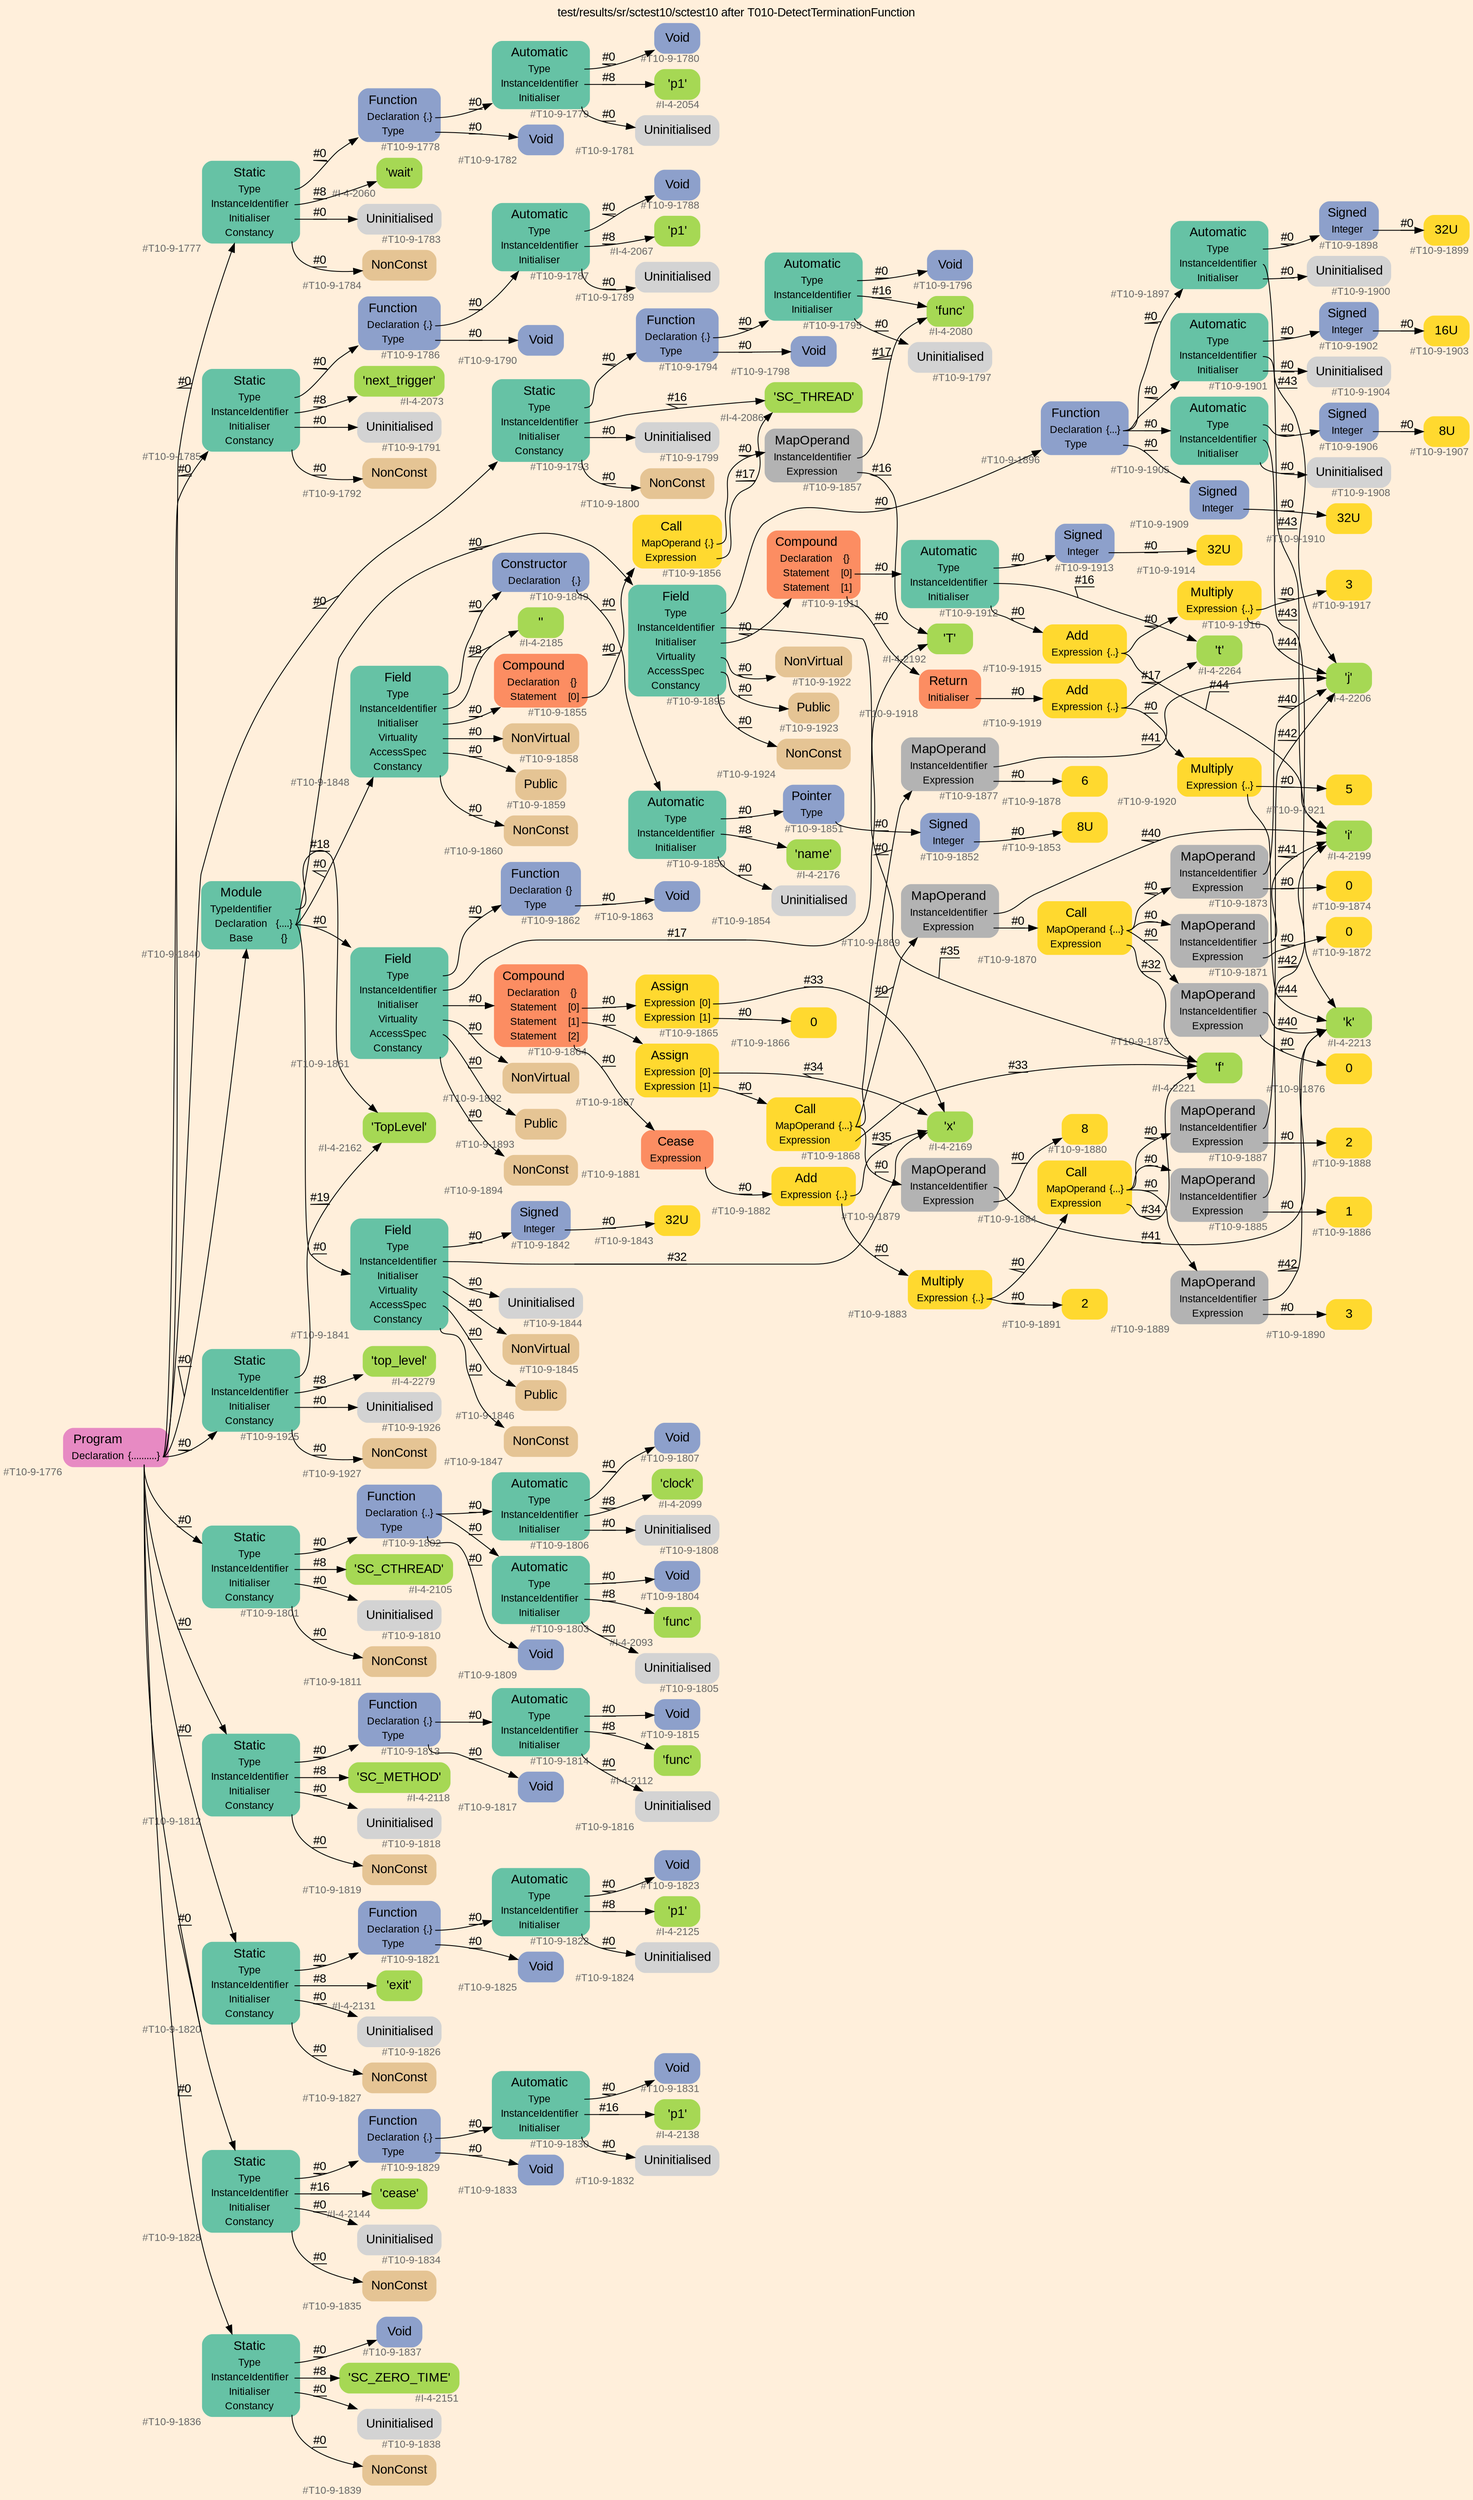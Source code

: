 digraph "test/results/sr/sctest10/sctest10 after T010-DetectTerminationFunction" {
label = "test/results/sr/sctest10/sctest10 after T010-DetectTerminationFunction"
labelloc = t
graph [
    rankdir = "LR"
    ranksep = 0.3
    bgcolor = antiquewhite1
    color = black
    fontcolor = black
    fontname = "Arial"
];
node [
    fontname = "Arial"
];
edge [
    fontname = "Arial"
];

// -------------------- node figure --------------------
// -------- block #T10-9-1776 ----------
"#T10-9-1776" [
    fillcolor = "/set28/4"
    xlabel = "#T10-9-1776"
    fontsize = "12"
    fontcolor = grey40
    shape = "plaintext"
    label = <<TABLE BORDER="0" CELLBORDER="0" CELLSPACING="0">
     <TR><TD><FONT COLOR="black" POINT-SIZE="15">Program</FONT></TD></TR>
     <TR><TD><FONT COLOR="black" POINT-SIZE="12">Declaration</FONT></TD><TD PORT="port0"><FONT COLOR="black" POINT-SIZE="12">{..........}</FONT></TD></TR>
    </TABLE>>
    style = "rounded,filled"
];

// -------- block #T10-9-1777 ----------
"#T10-9-1777" [
    fillcolor = "/set28/1"
    xlabel = "#T10-9-1777"
    fontsize = "12"
    fontcolor = grey40
    shape = "plaintext"
    label = <<TABLE BORDER="0" CELLBORDER="0" CELLSPACING="0">
     <TR><TD><FONT COLOR="black" POINT-SIZE="15">Static</FONT></TD></TR>
     <TR><TD><FONT COLOR="black" POINT-SIZE="12">Type</FONT></TD><TD PORT="port0"></TD></TR>
     <TR><TD><FONT COLOR="black" POINT-SIZE="12">InstanceIdentifier</FONT></TD><TD PORT="port1"></TD></TR>
     <TR><TD><FONT COLOR="black" POINT-SIZE="12">Initialiser</FONT></TD><TD PORT="port2"></TD></TR>
     <TR><TD><FONT COLOR="black" POINT-SIZE="12">Constancy</FONT></TD><TD PORT="port3"></TD></TR>
    </TABLE>>
    style = "rounded,filled"
];

// -------- block #T10-9-1778 ----------
"#T10-9-1778" [
    fillcolor = "/set28/3"
    xlabel = "#T10-9-1778"
    fontsize = "12"
    fontcolor = grey40
    shape = "plaintext"
    label = <<TABLE BORDER="0" CELLBORDER="0" CELLSPACING="0">
     <TR><TD><FONT COLOR="black" POINT-SIZE="15">Function</FONT></TD></TR>
     <TR><TD><FONT COLOR="black" POINT-SIZE="12">Declaration</FONT></TD><TD PORT="port0"><FONT COLOR="black" POINT-SIZE="12">{.}</FONT></TD></TR>
     <TR><TD><FONT COLOR="black" POINT-SIZE="12">Type</FONT></TD><TD PORT="port1"></TD></TR>
    </TABLE>>
    style = "rounded,filled"
];

// -------- block #T10-9-1779 ----------
"#T10-9-1779" [
    fillcolor = "/set28/1"
    xlabel = "#T10-9-1779"
    fontsize = "12"
    fontcolor = grey40
    shape = "plaintext"
    label = <<TABLE BORDER="0" CELLBORDER="0" CELLSPACING="0">
     <TR><TD><FONT COLOR="black" POINT-SIZE="15">Automatic</FONT></TD></TR>
     <TR><TD><FONT COLOR="black" POINT-SIZE="12">Type</FONT></TD><TD PORT="port0"></TD></TR>
     <TR><TD><FONT COLOR="black" POINT-SIZE="12">InstanceIdentifier</FONT></TD><TD PORT="port1"></TD></TR>
     <TR><TD><FONT COLOR="black" POINT-SIZE="12">Initialiser</FONT></TD><TD PORT="port2"></TD></TR>
    </TABLE>>
    style = "rounded,filled"
];

// -------- block #T10-9-1780 ----------
"#T10-9-1780" [
    fillcolor = "/set28/3"
    xlabel = "#T10-9-1780"
    fontsize = "12"
    fontcolor = grey40
    shape = "plaintext"
    label = <<TABLE BORDER="0" CELLBORDER="0" CELLSPACING="0">
     <TR><TD><FONT COLOR="black" POINT-SIZE="15">Void</FONT></TD></TR>
    </TABLE>>
    style = "rounded,filled"
];

// -------- block #I-4-2054 ----------
"#I-4-2054" [
    fillcolor = "/set28/5"
    xlabel = "#I-4-2054"
    fontsize = "12"
    fontcolor = grey40
    shape = "plaintext"
    label = <<TABLE BORDER="0" CELLBORDER="0" CELLSPACING="0">
     <TR><TD><FONT COLOR="black" POINT-SIZE="15">'p1'</FONT></TD></TR>
    </TABLE>>
    style = "rounded,filled"
];

// -------- block #T10-9-1781 ----------
"#T10-9-1781" [
    xlabel = "#T10-9-1781"
    fontsize = "12"
    fontcolor = grey40
    shape = "plaintext"
    label = <<TABLE BORDER="0" CELLBORDER="0" CELLSPACING="0">
     <TR><TD><FONT COLOR="black" POINT-SIZE="15">Uninitialised</FONT></TD></TR>
    </TABLE>>
    style = "rounded,filled"
];

// -------- block #T10-9-1782 ----------
"#T10-9-1782" [
    fillcolor = "/set28/3"
    xlabel = "#T10-9-1782"
    fontsize = "12"
    fontcolor = grey40
    shape = "plaintext"
    label = <<TABLE BORDER="0" CELLBORDER="0" CELLSPACING="0">
     <TR><TD><FONT COLOR="black" POINT-SIZE="15">Void</FONT></TD></TR>
    </TABLE>>
    style = "rounded,filled"
];

// -------- block #I-4-2060 ----------
"#I-4-2060" [
    fillcolor = "/set28/5"
    xlabel = "#I-4-2060"
    fontsize = "12"
    fontcolor = grey40
    shape = "plaintext"
    label = <<TABLE BORDER="0" CELLBORDER="0" CELLSPACING="0">
     <TR><TD><FONT COLOR="black" POINT-SIZE="15">'wait'</FONT></TD></TR>
    </TABLE>>
    style = "rounded,filled"
];

// -------- block #T10-9-1783 ----------
"#T10-9-1783" [
    xlabel = "#T10-9-1783"
    fontsize = "12"
    fontcolor = grey40
    shape = "plaintext"
    label = <<TABLE BORDER="0" CELLBORDER="0" CELLSPACING="0">
     <TR><TD><FONT COLOR="black" POINT-SIZE="15">Uninitialised</FONT></TD></TR>
    </TABLE>>
    style = "rounded,filled"
];

// -------- block #T10-9-1784 ----------
"#T10-9-1784" [
    fillcolor = "/set28/7"
    xlabel = "#T10-9-1784"
    fontsize = "12"
    fontcolor = grey40
    shape = "plaintext"
    label = <<TABLE BORDER="0" CELLBORDER="0" CELLSPACING="0">
     <TR><TD><FONT COLOR="black" POINT-SIZE="15">NonConst</FONT></TD></TR>
    </TABLE>>
    style = "rounded,filled"
];

// -------- block #T10-9-1785 ----------
"#T10-9-1785" [
    fillcolor = "/set28/1"
    xlabel = "#T10-9-1785"
    fontsize = "12"
    fontcolor = grey40
    shape = "plaintext"
    label = <<TABLE BORDER="0" CELLBORDER="0" CELLSPACING="0">
     <TR><TD><FONT COLOR="black" POINT-SIZE="15">Static</FONT></TD></TR>
     <TR><TD><FONT COLOR="black" POINT-SIZE="12">Type</FONT></TD><TD PORT="port0"></TD></TR>
     <TR><TD><FONT COLOR="black" POINT-SIZE="12">InstanceIdentifier</FONT></TD><TD PORT="port1"></TD></TR>
     <TR><TD><FONT COLOR="black" POINT-SIZE="12">Initialiser</FONT></TD><TD PORT="port2"></TD></TR>
     <TR><TD><FONT COLOR="black" POINT-SIZE="12">Constancy</FONT></TD><TD PORT="port3"></TD></TR>
    </TABLE>>
    style = "rounded,filled"
];

// -------- block #T10-9-1786 ----------
"#T10-9-1786" [
    fillcolor = "/set28/3"
    xlabel = "#T10-9-1786"
    fontsize = "12"
    fontcolor = grey40
    shape = "plaintext"
    label = <<TABLE BORDER="0" CELLBORDER="0" CELLSPACING="0">
     <TR><TD><FONT COLOR="black" POINT-SIZE="15">Function</FONT></TD></TR>
     <TR><TD><FONT COLOR="black" POINT-SIZE="12">Declaration</FONT></TD><TD PORT="port0"><FONT COLOR="black" POINT-SIZE="12">{.}</FONT></TD></TR>
     <TR><TD><FONT COLOR="black" POINT-SIZE="12">Type</FONT></TD><TD PORT="port1"></TD></TR>
    </TABLE>>
    style = "rounded,filled"
];

// -------- block #T10-9-1787 ----------
"#T10-9-1787" [
    fillcolor = "/set28/1"
    xlabel = "#T10-9-1787"
    fontsize = "12"
    fontcolor = grey40
    shape = "plaintext"
    label = <<TABLE BORDER="0" CELLBORDER="0" CELLSPACING="0">
     <TR><TD><FONT COLOR="black" POINT-SIZE="15">Automatic</FONT></TD></TR>
     <TR><TD><FONT COLOR="black" POINT-SIZE="12">Type</FONT></TD><TD PORT="port0"></TD></TR>
     <TR><TD><FONT COLOR="black" POINT-SIZE="12">InstanceIdentifier</FONT></TD><TD PORT="port1"></TD></TR>
     <TR><TD><FONT COLOR="black" POINT-SIZE="12">Initialiser</FONT></TD><TD PORT="port2"></TD></TR>
    </TABLE>>
    style = "rounded,filled"
];

// -------- block #T10-9-1788 ----------
"#T10-9-1788" [
    fillcolor = "/set28/3"
    xlabel = "#T10-9-1788"
    fontsize = "12"
    fontcolor = grey40
    shape = "plaintext"
    label = <<TABLE BORDER="0" CELLBORDER="0" CELLSPACING="0">
     <TR><TD><FONT COLOR="black" POINT-SIZE="15">Void</FONT></TD></TR>
    </TABLE>>
    style = "rounded,filled"
];

// -------- block #I-4-2067 ----------
"#I-4-2067" [
    fillcolor = "/set28/5"
    xlabel = "#I-4-2067"
    fontsize = "12"
    fontcolor = grey40
    shape = "plaintext"
    label = <<TABLE BORDER="0" CELLBORDER="0" CELLSPACING="0">
     <TR><TD><FONT COLOR="black" POINT-SIZE="15">'p1'</FONT></TD></TR>
    </TABLE>>
    style = "rounded,filled"
];

// -------- block #T10-9-1789 ----------
"#T10-9-1789" [
    xlabel = "#T10-9-1789"
    fontsize = "12"
    fontcolor = grey40
    shape = "plaintext"
    label = <<TABLE BORDER="0" CELLBORDER="0" CELLSPACING="0">
     <TR><TD><FONT COLOR="black" POINT-SIZE="15">Uninitialised</FONT></TD></TR>
    </TABLE>>
    style = "rounded,filled"
];

// -------- block #T10-9-1790 ----------
"#T10-9-1790" [
    fillcolor = "/set28/3"
    xlabel = "#T10-9-1790"
    fontsize = "12"
    fontcolor = grey40
    shape = "plaintext"
    label = <<TABLE BORDER="0" CELLBORDER="0" CELLSPACING="0">
     <TR><TD><FONT COLOR="black" POINT-SIZE="15">Void</FONT></TD></TR>
    </TABLE>>
    style = "rounded,filled"
];

// -------- block #I-4-2073 ----------
"#I-4-2073" [
    fillcolor = "/set28/5"
    xlabel = "#I-4-2073"
    fontsize = "12"
    fontcolor = grey40
    shape = "plaintext"
    label = <<TABLE BORDER="0" CELLBORDER="0" CELLSPACING="0">
     <TR><TD><FONT COLOR="black" POINT-SIZE="15">'next_trigger'</FONT></TD></TR>
    </TABLE>>
    style = "rounded,filled"
];

// -------- block #T10-9-1791 ----------
"#T10-9-1791" [
    xlabel = "#T10-9-1791"
    fontsize = "12"
    fontcolor = grey40
    shape = "plaintext"
    label = <<TABLE BORDER="0" CELLBORDER="0" CELLSPACING="0">
     <TR><TD><FONT COLOR="black" POINT-SIZE="15">Uninitialised</FONT></TD></TR>
    </TABLE>>
    style = "rounded,filled"
];

// -------- block #T10-9-1792 ----------
"#T10-9-1792" [
    fillcolor = "/set28/7"
    xlabel = "#T10-9-1792"
    fontsize = "12"
    fontcolor = grey40
    shape = "plaintext"
    label = <<TABLE BORDER="0" CELLBORDER="0" CELLSPACING="0">
     <TR><TD><FONT COLOR="black" POINT-SIZE="15">NonConst</FONT></TD></TR>
    </TABLE>>
    style = "rounded,filled"
];

// -------- block #T10-9-1793 ----------
"#T10-9-1793" [
    fillcolor = "/set28/1"
    xlabel = "#T10-9-1793"
    fontsize = "12"
    fontcolor = grey40
    shape = "plaintext"
    label = <<TABLE BORDER="0" CELLBORDER="0" CELLSPACING="0">
     <TR><TD><FONT COLOR="black" POINT-SIZE="15">Static</FONT></TD></TR>
     <TR><TD><FONT COLOR="black" POINT-SIZE="12">Type</FONT></TD><TD PORT="port0"></TD></TR>
     <TR><TD><FONT COLOR="black" POINT-SIZE="12">InstanceIdentifier</FONT></TD><TD PORT="port1"></TD></TR>
     <TR><TD><FONT COLOR="black" POINT-SIZE="12">Initialiser</FONT></TD><TD PORT="port2"></TD></TR>
     <TR><TD><FONT COLOR="black" POINT-SIZE="12">Constancy</FONT></TD><TD PORT="port3"></TD></TR>
    </TABLE>>
    style = "rounded,filled"
];

// -------- block #T10-9-1794 ----------
"#T10-9-1794" [
    fillcolor = "/set28/3"
    xlabel = "#T10-9-1794"
    fontsize = "12"
    fontcolor = grey40
    shape = "plaintext"
    label = <<TABLE BORDER="0" CELLBORDER="0" CELLSPACING="0">
     <TR><TD><FONT COLOR="black" POINT-SIZE="15">Function</FONT></TD></TR>
     <TR><TD><FONT COLOR="black" POINT-SIZE="12">Declaration</FONT></TD><TD PORT="port0"><FONT COLOR="black" POINT-SIZE="12">{.}</FONT></TD></TR>
     <TR><TD><FONT COLOR="black" POINT-SIZE="12">Type</FONT></TD><TD PORT="port1"></TD></TR>
    </TABLE>>
    style = "rounded,filled"
];

// -------- block #T10-9-1795 ----------
"#T10-9-1795" [
    fillcolor = "/set28/1"
    xlabel = "#T10-9-1795"
    fontsize = "12"
    fontcolor = grey40
    shape = "plaintext"
    label = <<TABLE BORDER="0" CELLBORDER="0" CELLSPACING="0">
     <TR><TD><FONT COLOR="black" POINT-SIZE="15">Automatic</FONT></TD></TR>
     <TR><TD><FONT COLOR="black" POINT-SIZE="12">Type</FONT></TD><TD PORT="port0"></TD></TR>
     <TR><TD><FONT COLOR="black" POINT-SIZE="12">InstanceIdentifier</FONT></TD><TD PORT="port1"></TD></TR>
     <TR><TD><FONT COLOR="black" POINT-SIZE="12">Initialiser</FONT></TD><TD PORT="port2"></TD></TR>
    </TABLE>>
    style = "rounded,filled"
];

// -------- block #T10-9-1796 ----------
"#T10-9-1796" [
    fillcolor = "/set28/3"
    xlabel = "#T10-9-1796"
    fontsize = "12"
    fontcolor = grey40
    shape = "plaintext"
    label = <<TABLE BORDER="0" CELLBORDER="0" CELLSPACING="0">
     <TR><TD><FONT COLOR="black" POINT-SIZE="15">Void</FONT></TD></TR>
    </TABLE>>
    style = "rounded,filled"
];

// -------- block #I-4-2080 ----------
"#I-4-2080" [
    fillcolor = "/set28/5"
    xlabel = "#I-4-2080"
    fontsize = "12"
    fontcolor = grey40
    shape = "plaintext"
    label = <<TABLE BORDER="0" CELLBORDER="0" CELLSPACING="0">
     <TR><TD><FONT COLOR="black" POINT-SIZE="15">'func'</FONT></TD></TR>
    </TABLE>>
    style = "rounded,filled"
];

// -------- block #T10-9-1797 ----------
"#T10-9-1797" [
    xlabel = "#T10-9-1797"
    fontsize = "12"
    fontcolor = grey40
    shape = "plaintext"
    label = <<TABLE BORDER="0" CELLBORDER="0" CELLSPACING="0">
     <TR><TD><FONT COLOR="black" POINT-SIZE="15">Uninitialised</FONT></TD></TR>
    </TABLE>>
    style = "rounded,filled"
];

// -------- block #T10-9-1798 ----------
"#T10-9-1798" [
    fillcolor = "/set28/3"
    xlabel = "#T10-9-1798"
    fontsize = "12"
    fontcolor = grey40
    shape = "plaintext"
    label = <<TABLE BORDER="0" CELLBORDER="0" CELLSPACING="0">
     <TR><TD><FONT COLOR="black" POINT-SIZE="15">Void</FONT></TD></TR>
    </TABLE>>
    style = "rounded,filled"
];

// -------- block #I-4-2086 ----------
"#I-4-2086" [
    fillcolor = "/set28/5"
    xlabel = "#I-4-2086"
    fontsize = "12"
    fontcolor = grey40
    shape = "plaintext"
    label = <<TABLE BORDER="0" CELLBORDER="0" CELLSPACING="0">
     <TR><TD><FONT COLOR="black" POINT-SIZE="15">'SC_THREAD'</FONT></TD></TR>
    </TABLE>>
    style = "rounded,filled"
];

// -------- block #T10-9-1799 ----------
"#T10-9-1799" [
    xlabel = "#T10-9-1799"
    fontsize = "12"
    fontcolor = grey40
    shape = "plaintext"
    label = <<TABLE BORDER="0" CELLBORDER="0" CELLSPACING="0">
     <TR><TD><FONT COLOR="black" POINT-SIZE="15">Uninitialised</FONT></TD></TR>
    </TABLE>>
    style = "rounded,filled"
];

// -------- block #T10-9-1800 ----------
"#T10-9-1800" [
    fillcolor = "/set28/7"
    xlabel = "#T10-9-1800"
    fontsize = "12"
    fontcolor = grey40
    shape = "plaintext"
    label = <<TABLE BORDER="0" CELLBORDER="0" CELLSPACING="0">
     <TR><TD><FONT COLOR="black" POINT-SIZE="15">NonConst</FONT></TD></TR>
    </TABLE>>
    style = "rounded,filled"
];

// -------- block #T10-9-1801 ----------
"#T10-9-1801" [
    fillcolor = "/set28/1"
    xlabel = "#T10-9-1801"
    fontsize = "12"
    fontcolor = grey40
    shape = "plaintext"
    label = <<TABLE BORDER="0" CELLBORDER="0" CELLSPACING="0">
     <TR><TD><FONT COLOR="black" POINT-SIZE="15">Static</FONT></TD></TR>
     <TR><TD><FONT COLOR="black" POINT-SIZE="12">Type</FONT></TD><TD PORT="port0"></TD></TR>
     <TR><TD><FONT COLOR="black" POINT-SIZE="12">InstanceIdentifier</FONT></TD><TD PORT="port1"></TD></TR>
     <TR><TD><FONT COLOR="black" POINT-SIZE="12">Initialiser</FONT></TD><TD PORT="port2"></TD></TR>
     <TR><TD><FONT COLOR="black" POINT-SIZE="12">Constancy</FONT></TD><TD PORT="port3"></TD></TR>
    </TABLE>>
    style = "rounded,filled"
];

// -------- block #T10-9-1802 ----------
"#T10-9-1802" [
    fillcolor = "/set28/3"
    xlabel = "#T10-9-1802"
    fontsize = "12"
    fontcolor = grey40
    shape = "plaintext"
    label = <<TABLE BORDER="0" CELLBORDER="0" CELLSPACING="0">
     <TR><TD><FONT COLOR="black" POINT-SIZE="15">Function</FONT></TD></TR>
     <TR><TD><FONT COLOR="black" POINT-SIZE="12">Declaration</FONT></TD><TD PORT="port0"><FONT COLOR="black" POINT-SIZE="12">{..}</FONT></TD></TR>
     <TR><TD><FONT COLOR="black" POINT-SIZE="12">Type</FONT></TD><TD PORT="port1"></TD></TR>
    </TABLE>>
    style = "rounded,filled"
];

// -------- block #T10-9-1803 ----------
"#T10-9-1803" [
    fillcolor = "/set28/1"
    xlabel = "#T10-9-1803"
    fontsize = "12"
    fontcolor = grey40
    shape = "plaintext"
    label = <<TABLE BORDER="0" CELLBORDER="0" CELLSPACING="0">
     <TR><TD><FONT COLOR="black" POINT-SIZE="15">Automatic</FONT></TD></TR>
     <TR><TD><FONT COLOR="black" POINT-SIZE="12">Type</FONT></TD><TD PORT="port0"></TD></TR>
     <TR><TD><FONT COLOR="black" POINT-SIZE="12">InstanceIdentifier</FONT></TD><TD PORT="port1"></TD></TR>
     <TR><TD><FONT COLOR="black" POINT-SIZE="12">Initialiser</FONT></TD><TD PORT="port2"></TD></TR>
    </TABLE>>
    style = "rounded,filled"
];

// -------- block #T10-9-1804 ----------
"#T10-9-1804" [
    fillcolor = "/set28/3"
    xlabel = "#T10-9-1804"
    fontsize = "12"
    fontcolor = grey40
    shape = "plaintext"
    label = <<TABLE BORDER="0" CELLBORDER="0" CELLSPACING="0">
     <TR><TD><FONT COLOR="black" POINT-SIZE="15">Void</FONT></TD></TR>
    </TABLE>>
    style = "rounded,filled"
];

// -------- block #I-4-2093 ----------
"#I-4-2093" [
    fillcolor = "/set28/5"
    xlabel = "#I-4-2093"
    fontsize = "12"
    fontcolor = grey40
    shape = "plaintext"
    label = <<TABLE BORDER="0" CELLBORDER="0" CELLSPACING="0">
     <TR><TD><FONT COLOR="black" POINT-SIZE="15">'func'</FONT></TD></TR>
    </TABLE>>
    style = "rounded,filled"
];

// -------- block #T10-9-1805 ----------
"#T10-9-1805" [
    xlabel = "#T10-9-1805"
    fontsize = "12"
    fontcolor = grey40
    shape = "plaintext"
    label = <<TABLE BORDER="0" CELLBORDER="0" CELLSPACING="0">
     <TR><TD><FONT COLOR="black" POINT-SIZE="15">Uninitialised</FONT></TD></TR>
    </TABLE>>
    style = "rounded,filled"
];

// -------- block #T10-9-1806 ----------
"#T10-9-1806" [
    fillcolor = "/set28/1"
    xlabel = "#T10-9-1806"
    fontsize = "12"
    fontcolor = grey40
    shape = "plaintext"
    label = <<TABLE BORDER="0" CELLBORDER="0" CELLSPACING="0">
     <TR><TD><FONT COLOR="black" POINT-SIZE="15">Automatic</FONT></TD></TR>
     <TR><TD><FONT COLOR="black" POINT-SIZE="12">Type</FONT></TD><TD PORT="port0"></TD></TR>
     <TR><TD><FONT COLOR="black" POINT-SIZE="12">InstanceIdentifier</FONT></TD><TD PORT="port1"></TD></TR>
     <TR><TD><FONT COLOR="black" POINT-SIZE="12">Initialiser</FONT></TD><TD PORT="port2"></TD></TR>
    </TABLE>>
    style = "rounded,filled"
];

// -------- block #T10-9-1807 ----------
"#T10-9-1807" [
    fillcolor = "/set28/3"
    xlabel = "#T10-9-1807"
    fontsize = "12"
    fontcolor = grey40
    shape = "plaintext"
    label = <<TABLE BORDER="0" CELLBORDER="0" CELLSPACING="0">
     <TR><TD><FONT COLOR="black" POINT-SIZE="15">Void</FONT></TD></TR>
    </TABLE>>
    style = "rounded,filled"
];

// -------- block #I-4-2099 ----------
"#I-4-2099" [
    fillcolor = "/set28/5"
    xlabel = "#I-4-2099"
    fontsize = "12"
    fontcolor = grey40
    shape = "plaintext"
    label = <<TABLE BORDER="0" CELLBORDER="0" CELLSPACING="0">
     <TR><TD><FONT COLOR="black" POINT-SIZE="15">'clock'</FONT></TD></TR>
    </TABLE>>
    style = "rounded,filled"
];

// -------- block #T10-9-1808 ----------
"#T10-9-1808" [
    xlabel = "#T10-9-1808"
    fontsize = "12"
    fontcolor = grey40
    shape = "plaintext"
    label = <<TABLE BORDER="0" CELLBORDER="0" CELLSPACING="0">
     <TR><TD><FONT COLOR="black" POINT-SIZE="15">Uninitialised</FONT></TD></TR>
    </TABLE>>
    style = "rounded,filled"
];

// -------- block #T10-9-1809 ----------
"#T10-9-1809" [
    fillcolor = "/set28/3"
    xlabel = "#T10-9-1809"
    fontsize = "12"
    fontcolor = grey40
    shape = "plaintext"
    label = <<TABLE BORDER="0" CELLBORDER="0" CELLSPACING="0">
     <TR><TD><FONT COLOR="black" POINT-SIZE="15">Void</FONT></TD></TR>
    </TABLE>>
    style = "rounded,filled"
];

// -------- block #I-4-2105 ----------
"#I-4-2105" [
    fillcolor = "/set28/5"
    xlabel = "#I-4-2105"
    fontsize = "12"
    fontcolor = grey40
    shape = "plaintext"
    label = <<TABLE BORDER="0" CELLBORDER="0" CELLSPACING="0">
     <TR><TD><FONT COLOR="black" POINT-SIZE="15">'SC_CTHREAD'</FONT></TD></TR>
    </TABLE>>
    style = "rounded,filled"
];

// -------- block #T10-9-1810 ----------
"#T10-9-1810" [
    xlabel = "#T10-9-1810"
    fontsize = "12"
    fontcolor = grey40
    shape = "plaintext"
    label = <<TABLE BORDER="0" CELLBORDER="0" CELLSPACING="0">
     <TR><TD><FONT COLOR="black" POINT-SIZE="15">Uninitialised</FONT></TD></TR>
    </TABLE>>
    style = "rounded,filled"
];

// -------- block #T10-9-1811 ----------
"#T10-9-1811" [
    fillcolor = "/set28/7"
    xlabel = "#T10-9-1811"
    fontsize = "12"
    fontcolor = grey40
    shape = "plaintext"
    label = <<TABLE BORDER="0" CELLBORDER="0" CELLSPACING="0">
     <TR><TD><FONT COLOR="black" POINT-SIZE="15">NonConst</FONT></TD></TR>
    </TABLE>>
    style = "rounded,filled"
];

// -------- block #T10-9-1812 ----------
"#T10-9-1812" [
    fillcolor = "/set28/1"
    xlabel = "#T10-9-1812"
    fontsize = "12"
    fontcolor = grey40
    shape = "plaintext"
    label = <<TABLE BORDER="0" CELLBORDER="0" CELLSPACING="0">
     <TR><TD><FONT COLOR="black" POINT-SIZE="15">Static</FONT></TD></TR>
     <TR><TD><FONT COLOR="black" POINT-SIZE="12">Type</FONT></TD><TD PORT="port0"></TD></TR>
     <TR><TD><FONT COLOR="black" POINT-SIZE="12">InstanceIdentifier</FONT></TD><TD PORT="port1"></TD></TR>
     <TR><TD><FONT COLOR="black" POINT-SIZE="12">Initialiser</FONT></TD><TD PORT="port2"></TD></TR>
     <TR><TD><FONT COLOR="black" POINT-SIZE="12">Constancy</FONT></TD><TD PORT="port3"></TD></TR>
    </TABLE>>
    style = "rounded,filled"
];

// -------- block #T10-9-1813 ----------
"#T10-9-1813" [
    fillcolor = "/set28/3"
    xlabel = "#T10-9-1813"
    fontsize = "12"
    fontcolor = grey40
    shape = "plaintext"
    label = <<TABLE BORDER="0" CELLBORDER="0" CELLSPACING="0">
     <TR><TD><FONT COLOR="black" POINT-SIZE="15">Function</FONT></TD></TR>
     <TR><TD><FONT COLOR="black" POINT-SIZE="12">Declaration</FONT></TD><TD PORT="port0"><FONT COLOR="black" POINT-SIZE="12">{.}</FONT></TD></TR>
     <TR><TD><FONT COLOR="black" POINT-SIZE="12">Type</FONT></TD><TD PORT="port1"></TD></TR>
    </TABLE>>
    style = "rounded,filled"
];

// -------- block #T10-9-1814 ----------
"#T10-9-1814" [
    fillcolor = "/set28/1"
    xlabel = "#T10-9-1814"
    fontsize = "12"
    fontcolor = grey40
    shape = "plaintext"
    label = <<TABLE BORDER="0" CELLBORDER="0" CELLSPACING="0">
     <TR><TD><FONT COLOR="black" POINT-SIZE="15">Automatic</FONT></TD></TR>
     <TR><TD><FONT COLOR="black" POINT-SIZE="12">Type</FONT></TD><TD PORT="port0"></TD></TR>
     <TR><TD><FONT COLOR="black" POINT-SIZE="12">InstanceIdentifier</FONT></TD><TD PORT="port1"></TD></TR>
     <TR><TD><FONT COLOR="black" POINT-SIZE="12">Initialiser</FONT></TD><TD PORT="port2"></TD></TR>
    </TABLE>>
    style = "rounded,filled"
];

// -------- block #T10-9-1815 ----------
"#T10-9-1815" [
    fillcolor = "/set28/3"
    xlabel = "#T10-9-1815"
    fontsize = "12"
    fontcolor = grey40
    shape = "plaintext"
    label = <<TABLE BORDER="0" CELLBORDER="0" CELLSPACING="0">
     <TR><TD><FONT COLOR="black" POINT-SIZE="15">Void</FONT></TD></TR>
    </TABLE>>
    style = "rounded,filled"
];

// -------- block #I-4-2112 ----------
"#I-4-2112" [
    fillcolor = "/set28/5"
    xlabel = "#I-4-2112"
    fontsize = "12"
    fontcolor = grey40
    shape = "plaintext"
    label = <<TABLE BORDER="0" CELLBORDER="0" CELLSPACING="0">
     <TR><TD><FONT COLOR="black" POINT-SIZE="15">'func'</FONT></TD></TR>
    </TABLE>>
    style = "rounded,filled"
];

// -------- block #T10-9-1816 ----------
"#T10-9-1816" [
    xlabel = "#T10-9-1816"
    fontsize = "12"
    fontcolor = grey40
    shape = "plaintext"
    label = <<TABLE BORDER="0" CELLBORDER="0" CELLSPACING="0">
     <TR><TD><FONT COLOR="black" POINT-SIZE="15">Uninitialised</FONT></TD></TR>
    </TABLE>>
    style = "rounded,filled"
];

// -------- block #T10-9-1817 ----------
"#T10-9-1817" [
    fillcolor = "/set28/3"
    xlabel = "#T10-9-1817"
    fontsize = "12"
    fontcolor = grey40
    shape = "plaintext"
    label = <<TABLE BORDER="0" CELLBORDER="0" CELLSPACING="0">
     <TR><TD><FONT COLOR="black" POINT-SIZE="15">Void</FONT></TD></TR>
    </TABLE>>
    style = "rounded,filled"
];

// -------- block #I-4-2118 ----------
"#I-4-2118" [
    fillcolor = "/set28/5"
    xlabel = "#I-4-2118"
    fontsize = "12"
    fontcolor = grey40
    shape = "plaintext"
    label = <<TABLE BORDER="0" CELLBORDER="0" CELLSPACING="0">
     <TR><TD><FONT COLOR="black" POINT-SIZE="15">'SC_METHOD'</FONT></TD></TR>
    </TABLE>>
    style = "rounded,filled"
];

// -------- block #T10-9-1818 ----------
"#T10-9-1818" [
    xlabel = "#T10-9-1818"
    fontsize = "12"
    fontcolor = grey40
    shape = "plaintext"
    label = <<TABLE BORDER="0" CELLBORDER="0" CELLSPACING="0">
     <TR><TD><FONT COLOR="black" POINT-SIZE="15">Uninitialised</FONT></TD></TR>
    </TABLE>>
    style = "rounded,filled"
];

// -------- block #T10-9-1819 ----------
"#T10-9-1819" [
    fillcolor = "/set28/7"
    xlabel = "#T10-9-1819"
    fontsize = "12"
    fontcolor = grey40
    shape = "plaintext"
    label = <<TABLE BORDER="0" CELLBORDER="0" CELLSPACING="0">
     <TR><TD><FONT COLOR="black" POINT-SIZE="15">NonConst</FONT></TD></TR>
    </TABLE>>
    style = "rounded,filled"
];

// -------- block #T10-9-1820 ----------
"#T10-9-1820" [
    fillcolor = "/set28/1"
    xlabel = "#T10-9-1820"
    fontsize = "12"
    fontcolor = grey40
    shape = "plaintext"
    label = <<TABLE BORDER="0" CELLBORDER="0" CELLSPACING="0">
     <TR><TD><FONT COLOR="black" POINT-SIZE="15">Static</FONT></TD></TR>
     <TR><TD><FONT COLOR="black" POINT-SIZE="12">Type</FONT></TD><TD PORT="port0"></TD></TR>
     <TR><TD><FONT COLOR="black" POINT-SIZE="12">InstanceIdentifier</FONT></TD><TD PORT="port1"></TD></TR>
     <TR><TD><FONT COLOR="black" POINT-SIZE="12">Initialiser</FONT></TD><TD PORT="port2"></TD></TR>
     <TR><TD><FONT COLOR="black" POINT-SIZE="12">Constancy</FONT></TD><TD PORT="port3"></TD></TR>
    </TABLE>>
    style = "rounded,filled"
];

// -------- block #T10-9-1821 ----------
"#T10-9-1821" [
    fillcolor = "/set28/3"
    xlabel = "#T10-9-1821"
    fontsize = "12"
    fontcolor = grey40
    shape = "plaintext"
    label = <<TABLE BORDER="0" CELLBORDER="0" CELLSPACING="0">
     <TR><TD><FONT COLOR="black" POINT-SIZE="15">Function</FONT></TD></TR>
     <TR><TD><FONT COLOR="black" POINT-SIZE="12">Declaration</FONT></TD><TD PORT="port0"><FONT COLOR="black" POINT-SIZE="12">{.}</FONT></TD></TR>
     <TR><TD><FONT COLOR="black" POINT-SIZE="12">Type</FONT></TD><TD PORT="port1"></TD></TR>
    </TABLE>>
    style = "rounded,filled"
];

// -------- block #T10-9-1822 ----------
"#T10-9-1822" [
    fillcolor = "/set28/1"
    xlabel = "#T10-9-1822"
    fontsize = "12"
    fontcolor = grey40
    shape = "plaintext"
    label = <<TABLE BORDER="0" CELLBORDER="0" CELLSPACING="0">
     <TR><TD><FONT COLOR="black" POINT-SIZE="15">Automatic</FONT></TD></TR>
     <TR><TD><FONT COLOR="black" POINT-SIZE="12">Type</FONT></TD><TD PORT="port0"></TD></TR>
     <TR><TD><FONT COLOR="black" POINT-SIZE="12">InstanceIdentifier</FONT></TD><TD PORT="port1"></TD></TR>
     <TR><TD><FONT COLOR="black" POINT-SIZE="12">Initialiser</FONT></TD><TD PORT="port2"></TD></TR>
    </TABLE>>
    style = "rounded,filled"
];

// -------- block #T10-9-1823 ----------
"#T10-9-1823" [
    fillcolor = "/set28/3"
    xlabel = "#T10-9-1823"
    fontsize = "12"
    fontcolor = grey40
    shape = "plaintext"
    label = <<TABLE BORDER="0" CELLBORDER="0" CELLSPACING="0">
     <TR><TD><FONT COLOR="black" POINT-SIZE="15">Void</FONT></TD></TR>
    </TABLE>>
    style = "rounded,filled"
];

// -------- block #I-4-2125 ----------
"#I-4-2125" [
    fillcolor = "/set28/5"
    xlabel = "#I-4-2125"
    fontsize = "12"
    fontcolor = grey40
    shape = "plaintext"
    label = <<TABLE BORDER="0" CELLBORDER="0" CELLSPACING="0">
     <TR><TD><FONT COLOR="black" POINT-SIZE="15">'p1'</FONT></TD></TR>
    </TABLE>>
    style = "rounded,filled"
];

// -------- block #T10-9-1824 ----------
"#T10-9-1824" [
    xlabel = "#T10-9-1824"
    fontsize = "12"
    fontcolor = grey40
    shape = "plaintext"
    label = <<TABLE BORDER="0" CELLBORDER="0" CELLSPACING="0">
     <TR><TD><FONT COLOR="black" POINT-SIZE="15">Uninitialised</FONT></TD></TR>
    </TABLE>>
    style = "rounded,filled"
];

// -------- block #T10-9-1825 ----------
"#T10-9-1825" [
    fillcolor = "/set28/3"
    xlabel = "#T10-9-1825"
    fontsize = "12"
    fontcolor = grey40
    shape = "plaintext"
    label = <<TABLE BORDER="0" CELLBORDER="0" CELLSPACING="0">
     <TR><TD><FONT COLOR="black" POINT-SIZE="15">Void</FONT></TD></TR>
    </TABLE>>
    style = "rounded,filled"
];

// -------- block #I-4-2131 ----------
"#I-4-2131" [
    fillcolor = "/set28/5"
    xlabel = "#I-4-2131"
    fontsize = "12"
    fontcolor = grey40
    shape = "plaintext"
    label = <<TABLE BORDER="0" CELLBORDER="0" CELLSPACING="0">
     <TR><TD><FONT COLOR="black" POINT-SIZE="15">'exit'</FONT></TD></TR>
    </TABLE>>
    style = "rounded,filled"
];

// -------- block #T10-9-1826 ----------
"#T10-9-1826" [
    xlabel = "#T10-9-1826"
    fontsize = "12"
    fontcolor = grey40
    shape = "plaintext"
    label = <<TABLE BORDER="0" CELLBORDER="0" CELLSPACING="0">
     <TR><TD><FONT COLOR="black" POINT-SIZE="15">Uninitialised</FONT></TD></TR>
    </TABLE>>
    style = "rounded,filled"
];

// -------- block #T10-9-1827 ----------
"#T10-9-1827" [
    fillcolor = "/set28/7"
    xlabel = "#T10-9-1827"
    fontsize = "12"
    fontcolor = grey40
    shape = "plaintext"
    label = <<TABLE BORDER="0" CELLBORDER="0" CELLSPACING="0">
     <TR><TD><FONT COLOR="black" POINT-SIZE="15">NonConst</FONT></TD></TR>
    </TABLE>>
    style = "rounded,filled"
];

// -------- block #T10-9-1828 ----------
"#T10-9-1828" [
    fillcolor = "/set28/1"
    xlabel = "#T10-9-1828"
    fontsize = "12"
    fontcolor = grey40
    shape = "plaintext"
    label = <<TABLE BORDER="0" CELLBORDER="0" CELLSPACING="0">
     <TR><TD><FONT COLOR="black" POINT-SIZE="15">Static</FONT></TD></TR>
     <TR><TD><FONT COLOR="black" POINT-SIZE="12">Type</FONT></TD><TD PORT="port0"></TD></TR>
     <TR><TD><FONT COLOR="black" POINT-SIZE="12">InstanceIdentifier</FONT></TD><TD PORT="port1"></TD></TR>
     <TR><TD><FONT COLOR="black" POINT-SIZE="12">Initialiser</FONT></TD><TD PORT="port2"></TD></TR>
     <TR><TD><FONT COLOR="black" POINT-SIZE="12">Constancy</FONT></TD><TD PORT="port3"></TD></TR>
    </TABLE>>
    style = "rounded,filled"
];

// -------- block #T10-9-1829 ----------
"#T10-9-1829" [
    fillcolor = "/set28/3"
    xlabel = "#T10-9-1829"
    fontsize = "12"
    fontcolor = grey40
    shape = "plaintext"
    label = <<TABLE BORDER="0" CELLBORDER="0" CELLSPACING="0">
     <TR><TD><FONT COLOR="black" POINT-SIZE="15">Function</FONT></TD></TR>
     <TR><TD><FONT COLOR="black" POINT-SIZE="12">Declaration</FONT></TD><TD PORT="port0"><FONT COLOR="black" POINT-SIZE="12">{.}</FONT></TD></TR>
     <TR><TD><FONT COLOR="black" POINT-SIZE="12">Type</FONT></TD><TD PORT="port1"></TD></TR>
    </TABLE>>
    style = "rounded,filled"
];

// -------- block #T10-9-1830 ----------
"#T10-9-1830" [
    fillcolor = "/set28/1"
    xlabel = "#T10-9-1830"
    fontsize = "12"
    fontcolor = grey40
    shape = "plaintext"
    label = <<TABLE BORDER="0" CELLBORDER="0" CELLSPACING="0">
     <TR><TD><FONT COLOR="black" POINT-SIZE="15">Automatic</FONT></TD></TR>
     <TR><TD><FONT COLOR="black" POINT-SIZE="12">Type</FONT></TD><TD PORT="port0"></TD></TR>
     <TR><TD><FONT COLOR="black" POINT-SIZE="12">InstanceIdentifier</FONT></TD><TD PORT="port1"></TD></TR>
     <TR><TD><FONT COLOR="black" POINT-SIZE="12">Initialiser</FONT></TD><TD PORT="port2"></TD></TR>
    </TABLE>>
    style = "rounded,filled"
];

// -------- block #T10-9-1831 ----------
"#T10-9-1831" [
    fillcolor = "/set28/3"
    xlabel = "#T10-9-1831"
    fontsize = "12"
    fontcolor = grey40
    shape = "plaintext"
    label = <<TABLE BORDER="0" CELLBORDER="0" CELLSPACING="0">
     <TR><TD><FONT COLOR="black" POINT-SIZE="15">Void</FONT></TD></TR>
    </TABLE>>
    style = "rounded,filled"
];

// -------- block #I-4-2138 ----------
"#I-4-2138" [
    fillcolor = "/set28/5"
    xlabel = "#I-4-2138"
    fontsize = "12"
    fontcolor = grey40
    shape = "plaintext"
    label = <<TABLE BORDER="0" CELLBORDER="0" CELLSPACING="0">
     <TR><TD><FONT COLOR="black" POINT-SIZE="15">'p1'</FONT></TD></TR>
    </TABLE>>
    style = "rounded,filled"
];

// -------- block #T10-9-1832 ----------
"#T10-9-1832" [
    xlabel = "#T10-9-1832"
    fontsize = "12"
    fontcolor = grey40
    shape = "plaintext"
    label = <<TABLE BORDER="0" CELLBORDER="0" CELLSPACING="0">
     <TR><TD><FONT COLOR="black" POINT-SIZE="15">Uninitialised</FONT></TD></TR>
    </TABLE>>
    style = "rounded,filled"
];

// -------- block #T10-9-1833 ----------
"#T10-9-1833" [
    fillcolor = "/set28/3"
    xlabel = "#T10-9-1833"
    fontsize = "12"
    fontcolor = grey40
    shape = "plaintext"
    label = <<TABLE BORDER="0" CELLBORDER="0" CELLSPACING="0">
     <TR><TD><FONT COLOR="black" POINT-SIZE="15">Void</FONT></TD></TR>
    </TABLE>>
    style = "rounded,filled"
];

// -------- block #I-4-2144 ----------
"#I-4-2144" [
    fillcolor = "/set28/5"
    xlabel = "#I-4-2144"
    fontsize = "12"
    fontcolor = grey40
    shape = "plaintext"
    label = <<TABLE BORDER="0" CELLBORDER="0" CELLSPACING="0">
     <TR><TD><FONT COLOR="black" POINT-SIZE="15">'cease'</FONT></TD></TR>
    </TABLE>>
    style = "rounded,filled"
];

// -------- block #T10-9-1834 ----------
"#T10-9-1834" [
    xlabel = "#T10-9-1834"
    fontsize = "12"
    fontcolor = grey40
    shape = "plaintext"
    label = <<TABLE BORDER="0" CELLBORDER="0" CELLSPACING="0">
     <TR><TD><FONT COLOR="black" POINT-SIZE="15">Uninitialised</FONT></TD></TR>
    </TABLE>>
    style = "rounded,filled"
];

// -------- block #T10-9-1835 ----------
"#T10-9-1835" [
    fillcolor = "/set28/7"
    xlabel = "#T10-9-1835"
    fontsize = "12"
    fontcolor = grey40
    shape = "plaintext"
    label = <<TABLE BORDER="0" CELLBORDER="0" CELLSPACING="0">
     <TR><TD><FONT COLOR="black" POINT-SIZE="15">NonConst</FONT></TD></TR>
    </TABLE>>
    style = "rounded,filled"
];

// -------- block #T10-9-1836 ----------
"#T10-9-1836" [
    fillcolor = "/set28/1"
    xlabel = "#T10-9-1836"
    fontsize = "12"
    fontcolor = grey40
    shape = "plaintext"
    label = <<TABLE BORDER="0" CELLBORDER="0" CELLSPACING="0">
     <TR><TD><FONT COLOR="black" POINT-SIZE="15">Static</FONT></TD></TR>
     <TR><TD><FONT COLOR="black" POINT-SIZE="12">Type</FONT></TD><TD PORT="port0"></TD></TR>
     <TR><TD><FONT COLOR="black" POINT-SIZE="12">InstanceIdentifier</FONT></TD><TD PORT="port1"></TD></TR>
     <TR><TD><FONT COLOR="black" POINT-SIZE="12">Initialiser</FONT></TD><TD PORT="port2"></TD></TR>
     <TR><TD><FONT COLOR="black" POINT-SIZE="12">Constancy</FONT></TD><TD PORT="port3"></TD></TR>
    </TABLE>>
    style = "rounded,filled"
];

// -------- block #T10-9-1837 ----------
"#T10-9-1837" [
    fillcolor = "/set28/3"
    xlabel = "#T10-9-1837"
    fontsize = "12"
    fontcolor = grey40
    shape = "plaintext"
    label = <<TABLE BORDER="0" CELLBORDER="0" CELLSPACING="0">
     <TR><TD><FONT COLOR="black" POINT-SIZE="15">Void</FONT></TD></TR>
    </TABLE>>
    style = "rounded,filled"
];

// -------- block #I-4-2151 ----------
"#I-4-2151" [
    fillcolor = "/set28/5"
    xlabel = "#I-4-2151"
    fontsize = "12"
    fontcolor = grey40
    shape = "plaintext"
    label = <<TABLE BORDER="0" CELLBORDER="0" CELLSPACING="0">
     <TR><TD><FONT COLOR="black" POINT-SIZE="15">'SC_ZERO_TIME'</FONT></TD></TR>
    </TABLE>>
    style = "rounded,filled"
];

// -------- block #T10-9-1838 ----------
"#T10-9-1838" [
    xlabel = "#T10-9-1838"
    fontsize = "12"
    fontcolor = grey40
    shape = "plaintext"
    label = <<TABLE BORDER="0" CELLBORDER="0" CELLSPACING="0">
     <TR><TD><FONT COLOR="black" POINT-SIZE="15">Uninitialised</FONT></TD></TR>
    </TABLE>>
    style = "rounded,filled"
];

// -------- block #T10-9-1839 ----------
"#T10-9-1839" [
    fillcolor = "/set28/7"
    xlabel = "#T10-9-1839"
    fontsize = "12"
    fontcolor = grey40
    shape = "plaintext"
    label = <<TABLE BORDER="0" CELLBORDER="0" CELLSPACING="0">
     <TR><TD><FONT COLOR="black" POINT-SIZE="15">NonConst</FONT></TD></TR>
    </TABLE>>
    style = "rounded,filled"
];

// -------- block #T10-9-1840 ----------
"#T10-9-1840" [
    fillcolor = "/set28/1"
    xlabel = "#T10-9-1840"
    fontsize = "12"
    fontcolor = grey40
    shape = "plaintext"
    label = <<TABLE BORDER="0" CELLBORDER="0" CELLSPACING="0">
     <TR><TD><FONT COLOR="black" POINT-SIZE="15">Module</FONT></TD></TR>
     <TR><TD><FONT COLOR="black" POINT-SIZE="12">TypeIdentifier</FONT></TD><TD PORT="port0"></TD></TR>
     <TR><TD><FONT COLOR="black" POINT-SIZE="12">Declaration</FONT></TD><TD PORT="port1"><FONT COLOR="black" POINT-SIZE="12">{....}</FONT></TD></TR>
     <TR><TD><FONT COLOR="black" POINT-SIZE="12">Base</FONT></TD><TD PORT="port2"><FONT COLOR="black" POINT-SIZE="12">{}</FONT></TD></TR>
    </TABLE>>
    style = "rounded,filled"
];

// -------- block #I-4-2162 ----------
"#I-4-2162" [
    fillcolor = "/set28/5"
    xlabel = "#I-4-2162"
    fontsize = "12"
    fontcolor = grey40
    shape = "plaintext"
    label = <<TABLE BORDER="0" CELLBORDER="0" CELLSPACING="0">
     <TR><TD><FONT COLOR="black" POINT-SIZE="15">'TopLevel'</FONT></TD></TR>
    </TABLE>>
    style = "rounded,filled"
];

// -------- block #T10-9-1841 ----------
"#T10-9-1841" [
    fillcolor = "/set28/1"
    xlabel = "#T10-9-1841"
    fontsize = "12"
    fontcolor = grey40
    shape = "plaintext"
    label = <<TABLE BORDER="0" CELLBORDER="0" CELLSPACING="0">
     <TR><TD><FONT COLOR="black" POINT-SIZE="15">Field</FONT></TD></TR>
     <TR><TD><FONT COLOR="black" POINT-SIZE="12">Type</FONT></TD><TD PORT="port0"></TD></TR>
     <TR><TD><FONT COLOR="black" POINT-SIZE="12">InstanceIdentifier</FONT></TD><TD PORT="port1"></TD></TR>
     <TR><TD><FONT COLOR="black" POINT-SIZE="12">Initialiser</FONT></TD><TD PORT="port2"></TD></TR>
     <TR><TD><FONT COLOR="black" POINT-SIZE="12">Virtuality</FONT></TD><TD PORT="port3"></TD></TR>
     <TR><TD><FONT COLOR="black" POINT-SIZE="12">AccessSpec</FONT></TD><TD PORT="port4"></TD></TR>
     <TR><TD><FONT COLOR="black" POINT-SIZE="12">Constancy</FONT></TD><TD PORT="port5"></TD></TR>
    </TABLE>>
    style = "rounded,filled"
];

// -------- block #T10-9-1842 ----------
"#T10-9-1842" [
    fillcolor = "/set28/3"
    xlabel = "#T10-9-1842"
    fontsize = "12"
    fontcolor = grey40
    shape = "plaintext"
    label = <<TABLE BORDER="0" CELLBORDER="0" CELLSPACING="0">
     <TR><TD><FONT COLOR="black" POINT-SIZE="15">Signed</FONT></TD></TR>
     <TR><TD><FONT COLOR="black" POINT-SIZE="12">Integer</FONT></TD><TD PORT="port0"></TD></TR>
    </TABLE>>
    style = "rounded,filled"
];

// -------- block #T10-9-1843 ----------
"#T10-9-1843" [
    fillcolor = "/set28/6"
    xlabel = "#T10-9-1843"
    fontsize = "12"
    fontcolor = grey40
    shape = "plaintext"
    label = <<TABLE BORDER="0" CELLBORDER="0" CELLSPACING="0">
     <TR><TD><FONT COLOR="black" POINT-SIZE="15">32U</FONT></TD></TR>
    </TABLE>>
    style = "rounded,filled"
];

// -------- block #I-4-2169 ----------
"#I-4-2169" [
    fillcolor = "/set28/5"
    xlabel = "#I-4-2169"
    fontsize = "12"
    fontcolor = grey40
    shape = "plaintext"
    label = <<TABLE BORDER="0" CELLBORDER="0" CELLSPACING="0">
     <TR><TD><FONT COLOR="black" POINT-SIZE="15">'x'</FONT></TD></TR>
    </TABLE>>
    style = "rounded,filled"
];

// -------- block #T10-9-1844 ----------
"#T10-9-1844" [
    xlabel = "#T10-9-1844"
    fontsize = "12"
    fontcolor = grey40
    shape = "plaintext"
    label = <<TABLE BORDER="0" CELLBORDER="0" CELLSPACING="0">
     <TR><TD><FONT COLOR="black" POINT-SIZE="15">Uninitialised</FONT></TD></TR>
    </TABLE>>
    style = "rounded,filled"
];

// -------- block #T10-9-1845 ----------
"#T10-9-1845" [
    fillcolor = "/set28/7"
    xlabel = "#T10-9-1845"
    fontsize = "12"
    fontcolor = grey40
    shape = "plaintext"
    label = <<TABLE BORDER="0" CELLBORDER="0" CELLSPACING="0">
     <TR><TD><FONT COLOR="black" POINT-SIZE="15">NonVirtual</FONT></TD></TR>
    </TABLE>>
    style = "rounded,filled"
];

// -------- block #T10-9-1846 ----------
"#T10-9-1846" [
    fillcolor = "/set28/7"
    xlabel = "#T10-9-1846"
    fontsize = "12"
    fontcolor = grey40
    shape = "plaintext"
    label = <<TABLE BORDER="0" CELLBORDER="0" CELLSPACING="0">
     <TR><TD><FONT COLOR="black" POINT-SIZE="15">Public</FONT></TD></TR>
    </TABLE>>
    style = "rounded,filled"
];

// -------- block #T10-9-1847 ----------
"#T10-9-1847" [
    fillcolor = "/set28/7"
    xlabel = "#T10-9-1847"
    fontsize = "12"
    fontcolor = grey40
    shape = "plaintext"
    label = <<TABLE BORDER="0" CELLBORDER="0" CELLSPACING="0">
     <TR><TD><FONT COLOR="black" POINT-SIZE="15">NonConst</FONT></TD></TR>
    </TABLE>>
    style = "rounded,filled"
];

// -------- block #T10-9-1848 ----------
"#T10-9-1848" [
    fillcolor = "/set28/1"
    xlabel = "#T10-9-1848"
    fontsize = "12"
    fontcolor = grey40
    shape = "plaintext"
    label = <<TABLE BORDER="0" CELLBORDER="0" CELLSPACING="0">
     <TR><TD><FONT COLOR="black" POINT-SIZE="15">Field</FONT></TD></TR>
     <TR><TD><FONT COLOR="black" POINT-SIZE="12">Type</FONT></TD><TD PORT="port0"></TD></TR>
     <TR><TD><FONT COLOR="black" POINT-SIZE="12">InstanceIdentifier</FONT></TD><TD PORT="port1"></TD></TR>
     <TR><TD><FONT COLOR="black" POINT-SIZE="12">Initialiser</FONT></TD><TD PORT="port2"></TD></TR>
     <TR><TD><FONT COLOR="black" POINT-SIZE="12">Virtuality</FONT></TD><TD PORT="port3"></TD></TR>
     <TR><TD><FONT COLOR="black" POINT-SIZE="12">AccessSpec</FONT></TD><TD PORT="port4"></TD></TR>
     <TR><TD><FONT COLOR="black" POINT-SIZE="12">Constancy</FONT></TD><TD PORT="port5"></TD></TR>
    </TABLE>>
    style = "rounded,filled"
];

// -------- block #T10-9-1849 ----------
"#T10-9-1849" [
    fillcolor = "/set28/3"
    xlabel = "#T10-9-1849"
    fontsize = "12"
    fontcolor = grey40
    shape = "plaintext"
    label = <<TABLE BORDER="0" CELLBORDER="0" CELLSPACING="0">
     <TR><TD><FONT COLOR="black" POINT-SIZE="15">Constructor</FONT></TD></TR>
     <TR><TD><FONT COLOR="black" POINT-SIZE="12">Declaration</FONT></TD><TD PORT="port0"><FONT COLOR="black" POINT-SIZE="12">{.}</FONT></TD></TR>
    </TABLE>>
    style = "rounded,filled"
];

// -------- block #T10-9-1850 ----------
"#T10-9-1850" [
    fillcolor = "/set28/1"
    xlabel = "#T10-9-1850"
    fontsize = "12"
    fontcolor = grey40
    shape = "plaintext"
    label = <<TABLE BORDER="0" CELLBORDER="0" CELLSPACING="0">
     <TR><TD><FONT COLOR="black" POINT-SIZE="15">Automatic</FONT></TD></TR>
     <TR><TD><FONT COLOR="black" POINT-SIZE="12">Type</FONT></TD><TD PORT="port0"></TD></TR>
     <TR><TD><FONT COLOR="black" POINT-SIZE="12">InstanceIdentifier</FONT></TD><TD PORT="port1"></TD></TR>
     <TR><TD><FONT COLOR="black" POINT-SIZE="12">Initialiser</FONT></TD><TD PORT="port2"></TD></TR>
    </TABLE>>
    style = "rounded,filled"
];

// -------- block #T10-9-1851 ----------
"#T10-9-1851" [
    fillcolor = "/set28/3"
    xlabel = "#T10-9-1851"
    fontsize = "12"
    fontcolor = grey40
    shape = "plaintext"
    label = <<TABLE BORDER="0" CELLBORDER="0" CELLSPACING="0">
     <TR><TD><FONT COLOR="black" POINT-SIZE="15">Pointer</FONT></TD></TR>
     <TR><TD><FONT COLOR="black" POINT-SIZE="12">Type</FONT></TD><TD PORT="port0"></TD></TR>
    </TABLE>>
    style = "rounded,filled"
];

// -------- block #T10-9-1852 ----------
"#T10-9-1852" [
    fillcolor = "/set28/3"
    xlabel = "#T10-9-1852"
    fontsize = "12"
    fontcolor = grey40
    shape = "plaintext"
    label = <<TABLE BORDER="0" CELLBORDER="0" CELLSPACING="0">
     <TR><TD><FONT COLOR="black" POINT-SIZE="15">Signed</FONT></TD></TR>
     <TR><TD><FONT COLOR="black" POINT-SIZE="12">Integer</FONT></TD><TD PORT="port0"></TD></TR>
    </TABLE>>
    style = "rounded,filled"
];

// -------- block #T10-9-1853 ----------
"#T10-9-1853" [
    fillcolor = "/set28/6"
    xlabel = "#T10-9-1853"
    fontsize = "12"
    fontcolor = grey40
    shape = "plaintext"
    label = <<TABLE BORDER="0" CELLBORDER="0" CELLSPACING="0">
     <TR><TD><FONT COLOR="black" POINT-SIZE="15">8U</FONT></TD></TR>
    </TABLE>>
    style = "rounded,filled"
];

// -------- block #I-4-2176 ----------
"#I-4-2176" [
    fillcolor = "/set28/5"
    xlabel = "#I-4-2176"
    fontsize = "12"
    fontcolor = grey40
    shape = "plaintext"
    label = <<TABLE BORDER="0" CELLBORDER="0" CELLSPACING="0">
     <TR><TD><FONT COLOR="black" POINT-SIZE="15">'name'</FONT></TD></TR>
    </TABLE>>
    style = "rounded,filled"
];

// -------- block #T10-9-1854 ----------
"#T10-9-1854" [
    xlabel = "#T10-9-1854"
    fontsize = "12"
    fontcolor = grey40
    shape = "plaintext"
    label = <<TABLE BORDER="0" CELLBORDER="0" CELLSPACING="0">
     <TR><TD><FONT COLOR="black" POINT-SIZE="15">Uninitialised</FONT></TD></TR>
    </TABLE>>
    style = "rounded,filled"
];

// -------- block #I-4-2185 ----------
"#I-4-2185" [
    fillcolor = "/set28/5"
    xlabel = "#I-4-2185"
    fontsize = "12"
    fontcolor = grey40
    shape = "plaintext"
    label = <<TABLE BORDER="0" CELLBORDER="0" CELLSPACING="0">
     <TR><TD><FONT COLOR="black" POINT-SIZE="15">''</FONT></TD></TR>
    </TABLE>>
    style = "rounded,filled"
];

// -------- block #T10-9-1855 ----------
"#T10-9-1855" [
    fillcolor = "/set28/2"
    xlabel = "#T10-9-1855"
    fontsize = "12"
    fontcolor = grey40
    shape = "plaintext"
    label = <<TABLE BORDER="0" CELLBORDER="0" CELLSPACING="0">
     <TR><TD><FONT COLOR="black" POINT-SIZE="15">Compound</FONT></TD></TR>
     <TR><TD><FONT COLOR="black" POINT-SIZE="12">Declaration</FONT></TD><TD PORT="port0"><FONT COLOR="black" POINT-SIZE="12">{}</FONT></TD></TR>
     <TR><TD><FONT COLOR="black" POINT-SIZE="12">Statement</FONT></TD><TD PORT="port1"><FONT COLOR="black" POINT-SIZE="12">[0]</FONT></TD></TR>
    </TABLE>>
    style = "rounded,filled"
];

// -------- block #T10-9-1856 ----------
"#T10-9-1856" [
    fillcolor = "/set28/6"
    xlabel = "#T10-9-1856"
    fontsize = "12"
    fontcolor = grey40
    shape = "plaintext"
    label = <<TABLE BORDER="0" CELLBORDER="0" CELLSPACING="0">
     <TR><TD><FONT COLOR="black" POINT-SIZE="15">Call</FONT></TD></TR>
     <TR><TD><FONT COLOR="black" POINT-SIZE="12">MapOperand</FONT></TD><TD PORT="port0"><FONT COLOR="black" POINT-SIZE="12">{.}</FONT></TD></TR>
     <TR><TD><FONT COLOR="black" POINT-SIZE="12">Expression</FONT></TD><TD PORT="port1"></TD></TR>
    </TABLE>>
    style = "rounded,filled"
];

// -------- block #T10-9-1857 ----------
"#T10-9-1857" [
    fillcolor = "/set28/8"
    xlabel = "#T10-9-1857"
    fontsize = "12"
    fontcolor = grey40
    shape = "plaintext"
    label = <<TABLE BORDER="0" CELLBORDER="0" CELLSPACING="0">
     <TR><TD><FONT COLOR="black" POINT-SIZE="15">MapOperand</FONT></TD></TR>
     <TR><TD><FONT COLOR="black" POINT-SIZE="12">InstanceIdentifier</FONT></TD><TD PORT="port0"></TD></TR>
     <TR><TD><FONT COLOR="black" POINT-SIZE="12">Expression</FONT></TD><TD PORT="port1"></TD></TR>
    </TABLE>>
    style = "rounded,filled"
];

// -------- block #I-4-2192 ----------
"#I-4-2192" [
    fillcolor = "/set28/5"
    xlabel = "#I-4-2192"
    fontsize = "12"
    fontcolor = grey40
    shape = "plaintext"
    label = <<TABLE BORDER="0" CELLBORDER="0" CELLSPACING="0">
     <TR><TD><FONT COLOR="black" POINT-SIZE="15">'T'</FONT></TD></TR>
    </TABLE>>
    style = "rounded,filled"
];

// -------- block #T10-9-1858 ----------
"#T10-9-1858" [
    fillcolor = "/set28/7"
    xlabel = "#T10-9-1858"
    fontsize = "12"
    fontcolor = grey40
    shape = "plaintext"
    label = <<TABLE BORDER="0" CELLBORDER="0" CELLSPACING="0">
     <TR><TD><FONT COLOR="black" POINT-SIZE="15">NonVirtual</FONT></TD></TR>
    </TABLE>>
    style = "rounded,filled"
];

// -------- block #T10-9-1859 ----------
"#T10-9-1859" [
    fillcolor = "/set28/7"
    xlabel = "#T10-9-1859"
    fontsize = "12"
    fontcolor = grey40
    shape = "plaintext"
    label = <<TABLE BORDER="0" CELLBORDER="0" CELLSPACING="0">
     <TR><TD><FONT COLOR="black" POINT-SIZE="15">Public</FONT></TD></TR>
    </TABLE>>
    style = "rounded,filled"
];

// -------- block #T10-9-1860 ----------
"#T10-9-1860" [
    fillcolor = "/set28/7"
    xlabel = "#T10-9-1860"
    fontsize = "12"
    fontcolor = grey40
    shape = "plaintext"
    label = <<TABLE BORDER="0" CELLBORDER="0" CELLSPACING="0">
     <TR><TD><FONT COLOR="black" POINT-SIZE="15">NonConst</FONT></TD></TR>
    </TABLE>>
    style = "rounded,filled"
];

// -------- block #T10-9-1861 ----------
"#T10-9-1861" [
    fillcolor = "/set28/1"
    xlabel = "#T10-9-1861"
    fontsize = "12"
    fontcolor = grey40
    shape = "plaintext"
    label = <<TABLE BORDER="0" CELLBORDER="0" CELLSPACING="0">
     <TR><TD><FONT COLOR="black" POINT-SIZE="15">Field</FONT></TD></TR>
     <TR><TD><FONT COLOR="black" POINT-SIZE="12">Type</FONT></TD><TD PORT="port0"></TD></TR>
     <TR><TD><FONT COLOR="black" POINT-SIZE="12">InstanceIdentifier</FONT></TD><TD PORT="port1"></TD></TR>
     <TR><TD><FONT COLOR="black" POINT-SIZE="12">Initialiser</FONT></TD><TD PORT="port2"></TD></TR>
     <TR><TD><FONT COLOR="black" POINT-SIZE="12">Virtuality</FONT></TD><TD PORT="port3"></TD></TR>
     <TR><TD><FONT COLOR="black" POINT-SIZE="12">AccessSpec</FONT></TD><TD PORT="port4"></TD></TR>
     <TR><TD><FONT COLOR="black" POINT-SIZE="12">Constancy</FONT></TD><TD PORT="port5"></TD></TR>
    </TABLE>>
    style = "rounded,filled"
];

// -------- block #T10-9-1862 ----------
"#T10-9-1862" [
    fillcolor = "/set28/3"
    xlabel = "#T10-9-1862"
    fontsize = "12"
    fontcolor = grey40
    shape = "plaintext"
    label = <<TABLE BORDER="0" CELLBORDER="0" CELLSPACING="0">
     <TR><TD><FONT COLOR="black" POINT-SIZE="15">Function</FONT></TD></TR>
     <TR><TD><FONT COLOR="black" POINT-SIZE="12">Declaration</FONT></TD><TD PORT="port0"><FONT COLOR="black" POINT-SIZE="12">{}</FONT></TD></TR>
     <TR><TD><FONT COLOR="black" POINT-SIZE="12">Type</FONT></TD><TD PORT="port1"></TD></TR>
    </TABLE>>
    style = "rounded,filled"
];

// -------- block #T10-9-1863 ----------
"#T10-9-1863" [
    fillcolor = "/set28/3"
    xlabel = "#T10-9-1863"
    fontsize = "12"
    fontcolor = grey40
    shape = "plaintext"
    label = <<TABLE BORDER="0" CELLBORDER="0" CELLSPACING="0">
     <TR><TD><FONT COLOR="black" POINT-SIZE="15">Void</FONT></TD></TR>
    </TABLE>>
    style = "rounded,filled"
];

// -------- block #T10-9-1864 ----------
"#T10-9-1864" [
    fillcolor = "/set28/2"
    xlabel = "#T10-9-1864"
    fontsize = "12"
    fontcolor = grey40
    shape = "plaintext"
    label = <<TABLE BORDER="0" CELLBORDER="0" CELLSPACING="0">
     <TR><TD><FONT COLOR="black" POINT-SIZE="15">Compound</FONT></TD></TR>
     <TR><TD><FONT COLOR="black" POINT-SIZE="12">Declaration</FONT></TD><TD PORT="port0"><FONT COLOR="black" POINT-SIZE="12">{}</FONT></TD></TR>
     <TR><TD><FONT COLOR="black" POINT-SIZE="12">Statement</FONT></TD><TD PORT="port1"><FONT COLOR="black" POINT-SIZE="12">[0]</FONT></TD></TR>
     <TR><TD><FONT COLOR="black" POINT-SIZE="12">Statement</FONT></TD><TD PORT="port2"><FONT COLOR="black" POINT-SIZE="12">[1]</FONT></TD></TR>
     <TR><TD><FONT COLOR="black" POINT-SIZE="12">Statement</FONT></TD><TD PORT="port3"><FONT COLOR="black" POINT-SIZE="12">[2]</FONT></TD></TR>
    </TABLE>>
    style = "rounded,filled"
];

// -------- block #T10-9-1865 ----------
"#T10-9-1865" [
    fillcolor = "/set28/6"
    xlabel = "#T10-9-1865"
    fontsize = "12"
    fontcolor = grey40
    shape = "plaintext"
    label = <<TABLE BORDER="0" CELLBORDER="0" CELLSPACING="0">
     <TR><TD><FONT COLOR="black" POINT-SIZE="15">Assign</FONT></TD></TR>
     <TR><TD><FONT COLOR="black" POINT-SIZE="12">Expression</FONT></TD><TD PORT="port0"><FONT COLOR="black" POINT-SIZE="12">[0]</FONT></TD></TR>
     <TR><TD><FONT COLOR="black" POINT-SIZE="12">Expression</FONT></TD><TD PORT="port1"><FONT COLOR="black" POINT-SIZE="12">[1]</FONT></TD></TR>
    </TABLE>>
    style = "rounded,filled"
];

// -------- block #T10-9-1866 ----------
"#T10-9-1866" [
    fillcolor = "/set28/6"
    xlabel = "#T10-9-1866"
    fontsize = "12"
    fontcolor = grey40
    shape = "plaintext"
    label = <<TABLE BORDER="0" CELLBORDER="0" CELLSPACING="0">
     <TR><TD><FONT COLOR="black" POINT-SIZE="15">0</FONT></TD></TR>
    </TABLE>>
    style = "rounded,filled"
];

// -------- block #T10-9-1867 ----------
"#T10-9-1867" [
    fillcolor = "/set28/6"
    xlabel = "#T10-9-1867"
    fontsize = "12"
    fontcolor = grey40
    shape = "plaintext"
    label = <<TABLE BORDER="0" CELLBORDER="0" CELLSPACING="0">
     <TR><TD><FONT COLOR="black" POINT-SIZE="15">Assign</FONT></TD></TR>
     <TR><TD><FONT COLOR="black" POINT-SIZE="12">Expression</FONT></TD><TD PORT="port0"><FONT COLOR="black" POINT-SIZE="12">[0]</FONT></TD></TR>
     <TR><TD><FONT COLOR="black" POINT-SIZE="12">Expression</FONT></TD><TD PORT="port1"><FONT COLOR="black" POINT-SIZE="12">[1]</FONT></TD></TR>
    </TABLE>>
    style = "rounded,filled"
];

// -------- block #T10-9-1868 ----------
"#T10-9-1868" [
    fillcolor = "/set28/6"
    xlabel = "#T10-9-1868"
    fontsize = "12"
    fontcolor = grey40
    shape = "plaintext"
    label = <<TABLE BORDER="0" CELLBORDER="0" CELLSPACING="0">
     <TR><TD><FONT COLOR="black" POINT-SIZE="15">Call</FONT></TD></TR>
     <TR><TD><FONT COLOR="black" POINT-SIZE="12">MapOperand</FONT></TD><TD PORT="port0"><FONT COLOR="black" POINT-SIZE="12">{...}</FONT></TD></TR>
     <TR><TD><FONT COLOR="black" POINT-SIZE="12">Expression</FONT></TD><TD PORT="port1"></TD></TR>
    </TABLE>>
    style = "rounded,filled"
];

// -------- block #T10-9-1869 ----------
"#T10-9-1869" [
    fillcolor = "/set28/8"
    xlabel = "#T10-9-1869"
    fontsize = "12"
    fontcolor = grey40
    shape = "plaintext"
    label = <<TABLE BORDER="0" CELLBORDER="0" CELLSPACING="0">
     <TR><TD><FONT COLOR="black" POINT-SIZE="15">MapOperand</FONT></TD></TR>
     <TR><TD><FONT COLOR="black" POINT-SIZE="12">InstanceIdentifier</FONT></TD><TD PORT="port0"></TD></TR>
     <TR><TD><FONT COLOR="black" POINT-SIZE="12">Expression</FONT></TD><TD PORT="port1"></TD></TR>
    </TABLE>>
    style = "rounded,filled"
];

// -------- block #I-4-2199 ----------
"#I-4-2199" [
    fillcolor = "/set28/5"
    xlabel = "#I-4-2199"
    fontsize = "12"
    fontcolor = grey40
    shape = "plaintext"
    label = <<TABLE BORDER="0" CELLBORDER="0" CELLSPACING="0">
     <TR><TD><FONT COLOR="black" POINT-SIZE="15">'i'</FONT></TD></TR>
    </TABLE>>
    style = "rounded,filled"
];

// -------- block #T10-9-1870 ----------
"#T10-9-1870" [
    fillcolor = "/set28/6"
    xlabel = "#T10-9-1870"
    fontsize = "12"
    fontcolor = grey40
    shape = "plaintext"
    label = <<TABLE BORDER="0" CELLBORDER="0" CELLSPACING="0">
     <TR><TD><FONT COLOR="black" POINT-SIZE="15">Call</FONT></TD></TR>
     <TR><TD><FONT COLOR="black" POINT-SIZE="12">MapOperand</FONT></TD><TD PORT="port0"><FONT COLOR="black" POINT-SIZE="12">{...}</FONT></TD></TR>
     <TR><TD><FONT COLOR="black" POINT-SIZE="12">Expression</FONT></TD><TD PORT="port1"></TD></TR>
    </TABLE>>
    style = "rounded,filled"
];

// -------- block #T10-9-1871 ----------
"#T10-9-1871" [
    fillcolor = "/set28/8"
    xlabel = "#T10-9-1871"
    fontsize = "12"
    fontcolor = grey40
    shape = "plaintext"
    label = <<TABLE BORDER="0" CELLBORDER="0" CELLSPACING="0">
     <TR><TD><FONT COLOR="black" POINT-SIZE="15">MapOperand</FONT></TD></TR>
     <TR><TD><FONT COLOR="black" POINT-SIZE="12">InstanceIdentifier</FONT></TD><TD PORT="port0"></TD></TR>
     <TR><TD><FONT COLOR="black" POINT-SIZE="12">Expression</FONT></TD><TD PORT="port1"></TD></TR>
    </TABLE>>
    style = "rounded,filled"
];

// -------- block #T10-9-1872 ----------
"#T10-9-1872" [
    fillcolor = "/set28/6"
    xlabel = "#T10-9-1872"
    fontsize = "12"
    fontcolor = grey40
    shape = "plaintext"
    label = <<TABLE BORDER="0" CELLBORDER="0" CELLSPACING="0">
     <TR><TD><FONT COLOR="black" POINT-SIZE="15">0</FONT></TD></TR>
    </TABLE>>
    style = "rounded,filled"
];

// -------- block #T10-9-1873 ----------
"#T10-9-1873" [
    fillcolor = "/set28/8"
    xlabel = "#T10-9-1873"
    fontsize = "12"
    fontcolor = grey40
    shape = "plaintext"
    label = <<TABLE BORDER="0" CELLBORDER="0" CELLSPACING="0">
     <TR><TD><FONT COLOR="black" POINT-SIZE="15">MapOperand</FONT></TD></TR>
     <TR><TD><FONT COLOR="black" POINT-SIZE="12">InstanceIdentifier</FONT></TD><TD PORT="port0"></TD></TR>
     <TR><TD><FONT COLOR="black" POINT-SIZE="12">Expression</FONT></TD><TD PORT="port1"></TD></TR>
    </TABLE>>
    style = "rounded,filled"
];

// -------- block #I-4-2206 ----------
"#I-4-2206" [
    fillcolor = "/set28/5"
    xlabel = "#I-4-2206"
    fontsize = "12"
    fontcolor = grey40
    shape = "plaintext"
    label = <<TABLE BORDER="0" CELLBORDER="0" CELLSPACING="0">
     <TR><TD><FONT COLOR="black" POINT-SIZE="15">'j'</FONT></TD></TR>
    </TABLE>>
    style = "rounded,filled"
];

// -------- block #T10-9-1874 ----------
"#T10-9-1874" [
    fillcolor = "/set28/6"
    xlabel = "#T10-9-1874"
    fontsize = "12"
    fontcolor = grey40
    shape = "plaintext"
    label = <<TABLE BORDER="0" CELLBORDER="0" CELLSPACING="0">
     <TR><TD><FONT COLOR="black" POINT-SIZE="15">0</FONT></TD></TR>
    </TABLE>>
    style = "rounded,filled"
];

// -------- block #T10-9-1875 ----------
"#T10-9-1875" [
    fillcolor = "/set28/8"
    xlabel = "#T10-9-1875"
    fontsize = "12"
    fontcolor = grey40
    shape = "plaintext"
    label = <<TABLE BORDER="0" CELLBORDER="0" CELLSPACING="0">
     <TR><TD><FONT COLOR="black" POINT-SIZE="15">MapOperand</FONT></TD></TR>
     <TR><TD><FONT COLOR="black" POINT-SIZE="12">InstanceIdentifier</FONT></TD><TD PORT="port0"></TD></TR>
     <TR><TD><FONT COLOR="black" POINT-SIZE="12">Expression</FONT></TD><TD PORT="port1"></TD></TR>
    </TABLE>>
    style = "rounded,filled"
];

// -------- block #I-4-2213 ----------
"#I-4-2213" [
    fillcolor = "/set28/5"
    xlabel = "#I-4-2213"
    fontsize = "12"
    fontcolor = grey40
    shape = "plaintext"
    label = <<TABLE BORDER="0" CELLBORDER="0" CELLSPACING="0">
     <TR><TD><FONT COLOR="black" POINT-SIZE="15">'k'</FONT></TD></TR>
    </TABLE>>
    style = "rounded,filled"
];

// -------- block #T10-9-1876 ----------
"#T10-9-1876" [
    fillcolor = "/set28/6"
    xlabel = "#T10-9-1876"
    fontsize = "12"
    fontcolor = grey40
    shape = "plaintext"
    label = <<TABLE BORDER="0" CELLBORDER="0" CELLSPACING="0">
     <TR><TD><FONT COLOR="black" POINT-SIZE="15">0</FONT></TD></TR>
    </TABLE>>
    style = "rounded,filled"
];

// -------- block #I-4-2221 ----------
"#I-4-2221" [
    fillcolor = "/set28/5"
    xlabel = "#I-4-2221"
    fontsize = "12"
    fontcolor = grey40
    shape = "plaintext"
    label = <<TABLE BORDER="0" CELLBORDER="0" CELLSPACING="0">
     <TR><TD><FONT COLOR="black" POINT-SIZE="15">'f'</FONT></TD></TR>
    </TABLE>>
    style = "rounded,filled"
];

// -------- block #T10-9-1877 ----------
"#T10-9-1877" [
    fillcolor = "/set28/8"
    xlabel = "#T10-9-1877"
    fontsize = "12"
    fontcolor = grey40
    shape = "plaintext"
    label = <<TABLE BORDER="0" CELLBORDER="0" CELLSPACING="0">
     <TR><TD><FONT COLOR="black" POINT-SIZE="15">MapOperand</FONT></TD></TR>
     <TR><TD><FONT COLOR="black" POINT-SIZE="12">InstanceIdentifier</FONT></TD><TD PORT="port0"></TD></TR>
     <TR><TD><FONT COLOR="black" POINT-SIZE="12">Expression</FONT></TD><TD PORT="port1"></TD></TR>
    </TABLE>>
    style = "rounded,filled"
];

// -------- block #T10-9-1878 ----------
"#T10-9-1878" [
    fillcolor = "/set28/6"
    xlabel = "#T10-9-1878"
    fontsize = "12"
    fontcolor = grey40
    shape = "plaintext"
    label = <<TABLE BORDER="0" CELLBORDER="0" CELLSPACING="0">
     <TR><TD><FONT COLOR="black" POINT-SIZE="15">6</FONT></TD></TR>
    </TABLE>>
    style = "rounded,filled"
];

// -------- block #T10-9-1879 ----------
"#T10-9-1879" [
    fillcolor = "/set28/8"
    xlabel = "#T10-9-1879"
    fontsize = "12"
    fontcolor = grey40
    shape = "plaintext"
    label = <<TABLE BORDER="0" CELLBORDER="0" CELLSPACING="0">
     <TR><TD><FONT COLOR="black" POINT-SIZE="15">MapOperand</FONT></TD></TR>
     <TR><TD><FONT COLOR="black" POINT-SIZE="12">InstanceIdentifier</FONT></TD><TD PORT="port0"></TD></TR>
     <TR><TD><FONT COLOR="black" POINT-SIZE="12">Expression</FONT></TD><TD PORT="port1"></TD></TR>
    </TABLE>>
    style = "rounded,filled"
];

// -------- block #T10-9-1880 ----------
"#T10-9-1880" [
    fillcolor = "/set28/6"
    xlabel = "#T10-9-1880"
    fontsize = "12"
    fontcolor = grey40
    shape = "plaintext"
    label = <<TABLE BORDER="0" CELLBORDER="0" CELLSPACING="0">
     <TR><TD><FONT COLOR="black" POINT-SIZE="15">8</FONT></TD></TR>
    </TABLE>>
    style = "rounded,filled"
];

// -------- block #T10-9-1881 ----------
"#T10-9-1881" [
    fillcolor = "/set28/2"
    xlabel = "#T10-9-1881"
    fontsize = "12"
    fontcolor = grey40
    shape = "plaintext"
    label = <<TABLE BORDER="0" CELLBORDER="0" CELLSPACING="0">
     <TR><TD><FONT COLOR="black" POINT-SIZE="15">Cease</FONT></TD></TR>
     <TR><TD><FONT COLOR="black" POINT-SIZE="12">Expression</FONT></TD><TD PORT="port0"></TD></TR>
    </TABLE>>
    style = "rounded,filled"
];

// -------- block #T10-9-1882 ----------
"#T10-9-1882" [
    fillcolor = "/set28/6"
    xlabel = "#T10-9-1882"
    fontsize = "12"
    fontcolor = grey40
    shape = "plaintext"
    label = <<TABLE BORDER="0" CELLBORDER="0" CELLSPACING="0">
     <TR><TD><FONT COLOR="black" POINT-SIZE="15">Add</FONT></TD></TR>
     <TR><TD><FONT COLOR="black" POINT-SIZE="12">Expression</FONT></TD><TD PORT="port0"><FONT COLOR="black" POINT-SIZE="12">{..}</FONT></TD></TR>
    </TABLE>>
    style = "rounded,filled"
];

// -------- block #T10-9-1883 ----------
"#T10-9-1883" [
    fillcolor = "/set28/6"
    xlabel = "#T10-9-1883"
    fontsize = "12"
    fontcolor = grey40
    shape = "plaintext"
    label = <<TABLE BORDER="0" CELLBORDER="0" CELLSPACING="0">
     <TR><TD><FONT COLOR="black" POINT-SIZE="15">Multiply</FONT></TD></TR>
     <TR><TD><FONT COLOR="black" POINT-SIZE="12">Expression</FONT></TD><TD PORT="port0"><FONT COLOR="black" POINT-SIZE="12">{..}</FONT></TD></TR>
    </TABLE>>
    style = "rounded,filled"
];

// -------- block #T10-9-1884 ----------
"#T10-9-1884" [
    fillcolor = "/set28/6"
    xlabel = "#T10-9-1884"
    fontsize = "12"
    fontcolor = grey40
    shape = "plaintext"
    label = <<TABLE BORDER="0" CELLBORDER="0" CELLSPACING="0">
     <TR><TD><FONT COLOR="black" POINT-SIZE="15">Call</FONT></TD></TR>
     <TR><TD><FONT COLOR="black" POINT-SIZE="12">MapOperand</FONT></TD><TD PORT="port0"><FONT COLOR="black" POINT-SIZE="12">{...}</FONT></TD></TR>
     <TR><TD><FONT COLOR="black" POINT-SIZE="12">Expression</FONT></TD><TD PORT="port1"></TD></TR>
    </TABLE>>
    style = "rounded,filled"
];

// -------- block #T10-9-1885 ----------
"#T10-9-1885" [
    fillcolor = "/set28/8"
    xlabel = "#T10-9-1885"
    fontsize = "12"
    fontcolor = grey40
    shape = "plaintext"
    label = <<TABLE BORDER="0" CELLBORDER="0" CELLSPACING="0">
     <TR><TD><FONT COLOR="black" POINT-SIZE="15">MapOperand</FONT></TD></TR>
     <TR><TD><FONT COLOR="black" POINT-SIZE="12">InstanceIdentifier</FONT></TD><TD PORT="port0"></TD></TR>
     <TR><TD><FONT COLOR="black" POINT-SIZE="12">Expression</FONT></TD><TD PORT="port1"></TD></TR>
    </TABLE>>
    style = "rounded,filled"
];

// -------- block #T10-9-1886 ----------
"#T10-9-1886" [
    fillcolor = "/set28/6"
    xlabel = "#T10-9-1886"
    fontsize = "12"
    fontcolor = grey40
    shape = "plaintext"
    label = <<TABLE BORDER="0" CELLBORDER="0" CELLSPACING="0">
     <TR><TD><FONT COLOR="black" POINT-SIZE="15">1</FONT></TD></TR>
    </TABLE>>
    style = "rounded,filled"
];

// -------- block #T10-9-1887 ----------
"#T10-9-1887" [
    fillcolor = "/set28/8"
    xlabel = "#T10-9-1887"
    fontsize = "12"
    fontcolor = grey40
    shape = "plaintext"
    label = <<TABLE BORDER="0" CELLBORDER="0" CELLSPACING="0">
     <TR><TD><FONT COLOR="black" POINT-SIZE="15">MapOperand</FONT></TD></TR>
     <TR><TD><FONT COLOR="black" POINT-SIZE="12">InstanceIdentifier</FONT></TD><TD PORT="port0"></TD></TR>
     <TR><TD><FONT COLOR="black" POINT-SIZE="12">Expression</FONT></TD><TD PORT="port1"></TD></TR>
    </TABLE>>
    style = "rounded,filled"
];

// -------- block #T10-9-1888 ----------
"#T10-9-1888" [
    fillcolor = "/set28/6"
    xlabel = "#T10-9-1888"
    fontsize = "12"
    fontcolor = grey40
    shape = "plaintext"
    label = <<TABLE BORDER="0" CELLBORDER="0" CELLSPACING="0">
     <TR><TD><FONT COLOR="black" POINT-SIZE="15">2</FONT></TD></TR>
    </TABLE>>
    style = "rounded,filled"
];

// -------- block #T10-9-1889 ----------
"#T10-9-1889" [
    fillcolor = "/set28/8"
    xlabel = "#T10-9-1889"
    fontsize = "12"
    fontcolor = grey40
    shape = "plaintext"
    label = <<TABLE BORDER="0" CELLBORDER="0" CELLSPACING="0">
     <TR><TD><FONT COLOR="black" POINT-SIZE="15">MapOperand</FONT></TD></TR>
     <TR><TD><FONT COLOR="black" POINT-SIZE="12">InstanceIdentifier</FONT></TD><TD PORT="port0"></TD></TR>
     <TR><TD><FONT COLOR="black" POINT-SIZE="12">Expression</FONT></TD><TD PORT="port1"></TD></TR>
    </TABLE>>
    style = "rounded,filled"
];

// -------- block #T10-9-1890 ----------
"#T10-9-1890" [
    fillcolor = "/set28/6"
    xlabel = "#T10-9-1890"
    fontsize = "12"
    fontcolor = grey40
    shape = "plaintext"
    label = <<TABLE BORDER="0" CELLBORDER="0" CELLSPACING="0">
     <TR><TD><FONT COLOR="black" POINT-SIZE="15">3</FONT></TD></TR>
    </TABLE>>
    style = "rounded,filled"
];

// -------- block #T10-9-1891 ----------
"#T10-9-1891" [
    fillcolor = "/set28/6"
    xlabel = "#T10-9-1891"
    fontsize = "12"
    fontcolor = grey40
    shape = "plaintext"
    label = <<TABLE BORDER="0" CELLBORDER="0" CELLSPACING="0">
     <TR><TD><FONT COLOR="black" POINT-SIZE="15">2</FONT></TD></TR>
    </TABLE>>
    style = "rounded,filled"
];

// -------- block #T10-9-1892 ----------
"#T10-9-1892" [
    fillcolor = "/set28/7"
    xlabel = "#T10-9-1892"
    fontsize = "12"
    fontcolor = grey40
    shape = "plaintext"
    label = <<TABLE BORDER="0" CELLBORDER="0" CELLSPACING="0">
     <TR><TD><FONT COLOR="black" POINT-SIZE="15">NonVirtual</FONT></TD></TR>
    </TABLE>>
    style = "rounded,filled"
];

// -------- block #T10-9-1893 ----------
"#T10-9-1893" [
    fillcolor = "/set28/7"
    xlabel = "#T10-9-1893"
    fontsize = "12"
    fontcolor = grey40
    shape = "plaintext"
    label = <<TABLE BORDER="0" CELLBORDER="0" CELLSPACING="0">
     <TR><TD><FONT COLOR="black" POINT-SIZE="15">Public</FONT></TD></TR>
    </TABLE>>
    style = "rounded,filled"
];

// -------- block #T10-9-1894 ----------
"#T10-9-1894" [
    fillcolor = "/set28/7"
    xlabel = "#T10-9-1894"
    fontsize = "12"
    fontcolor = grey40
    shape = "plaintext"
    label = <<TABLE BORDER="0" CELLBORDER="0" CELLSPACING="0">
     <TR><TD><FONT COLOR="black" POINT-SIZE="15">NonConst</FONT></TD></TR>
    </TABLE>>
    style = "rounded,filled"
];

// -------- block #T10-9-1895 ----------
"#T10-9-1895" [
    fillcolor = "/set28/1"
    xlabel = "#T10-9-1895"
    fontsize = "12"
    fontcolor = grey40
    shape = "plaintext"
    label = <<TABLE BORDER="0" CELLBORDER="0" CELLSPACING="0">
     <TR><TD><FONT COLOR="black" POINT-SIZE="15">Field</FONT></TD></TR>
     <TR><TD><FONT COLOR="black" POINT-SIZE="12">Type</FONT></TD><TD PORT="port0"></TD></TR>
     <TR><TD><FONT COLOR="black" POINT-SIZE="12">InstanceIdentifier</FONT></TD><TD PORT="port1"></TD></TR>
     <TR><TD><FONT COLOR="black" POINT-SIZE="12">Initialiser</FONT></TD><TD PORT="port2"></TD></TR>
     <TR><TD><FONT COLOR="black" POINT-SIZE="12">Virtuality</FONT></TD><TD PORT="port3"></TD></TR>
     <TR><TD><FONT COLOR="black" POINT-SIZE="12">AccessSpec</FONT></TD><TD PORT="port4"></TD></TR>
     <TR><TD><FONT COLOR="black" POINT-SIZE="12">Constancy</FONT></TD><TD PORT="port5"></TD></TR>
    </TABLE>>
    style = "rounded,filled"
];

// -------- block #T10-9-1896 ----------
"#T10-9-1896" [
    fillcolor = "/set28/3"
    xlabel = "#T10-9-1896"
    fontsize = "12"
    fontcolor = grey40
    shape = "plaintext"
    label = <<TABLE BORDER="0" CELLBORDER="0" CELLSPACING="0">
     <TR><TD><FONT COLOR="black" POINT-SIZE="15">Function</FONT></TD></TR>
     <TR><TD><FONT COLOR="black" POINT-SIZE="12">Declaration</FONT></TD><TD PORT="port0"><FONT COLOR="black" POINT-SIZE="12">{...}</FONT></TD></TR>
     <TR><TD><FONT COLOR="black" POINT-SIZE="12">Type</FONT></TD><TD PORT="port1"></TD></TR>
    </TABLE>>
    style = "rounded,filled"
];

// -------- block #T10-9-1897 ----------
"#T10-9-1897" [
    fillcolor = "/set28/1"
    xlabel = "#T10-9-1897"
    fontsize = "12"
    fontcolor = grey40
    shape = "plaintext"
    label = <<TABLE BORDER="0" CELLBORDER="0" CELLSPACING="0">
     <TR><TD><FONT COLOR="black" POINT-SIZE="15">Automatic</FONT></TD></TR>
     <TR><TD><FONT COLOR="black" POINT-SIZE="12">Type</FONT></TD><TD PORT="port0"></TD></TR>
     <TR><TD><FONT COLOR="black" POINT-SIZE="12">InstanceIdentifier</FONT></TD><TD PORT="port1"></TD></TR>
     <TR><TD><FONT COLOR="black" POINT-SIZE="12">Initialiser</FONT></TD><TD PORT="port2"></TD></TR>
    </TABLE>>
    style = "rounded,filled"
];

// -------- block #T10-9-1898 ----------
"#T10-9-1898" [
    fillcolor = "/set28/3"
    xlabel = "#T10-9-1898"
    fontsize = "12"
    fontcolor = grey40
    shape = "plaintext"
    label = <<TABLE BORDER="0" CELLBORDER="0" CELLSPACING="0">
     <TR><TD><FONT COLOR="black" POINT-SIZE="15">Signed</FONT></TD></TR>
     <TR><TD><FONT COLOR="black" POINT-SIZE="12">Integer</FONT></TD><TD PORT="port0"></TD></TR>
    </TABLE>>
    style = "rounded,filled"
];

// -------- block #T10-9-1899 ----------
"#T10-9-1899" [
    fillcolor = "/set28/6"
    xlabel = "#T10-9-1899"
    fontsize = "12"
    fontcolor = grey40
    shape = "plaintext"
    label = <<TABLE BORDER="0" CELLBORDER="0" CELLSPACING="0">
     <TR><TD><FONT COLOR="black" POINT-SIZE="15">32U</FONT></TD></TR>
    </TABLE>>
    style = "rounded,filled"
];

// -------- block #T10-9-1900 ----------
"#T10-9-1900" [
    xlabel = "#T10-9-1900"
    fontsize = "12"
    fontcolor = grey40
    shape = "plaintext"
    label = <<TABLE BORDER="0" CELLBORDER="0" CELLSPACING="0">
     <TR><TD><FONT COLOR="black" POINT-SIZE="15">Uninitialised</FONT></TD></TR>
    </TABLE>>
    style = "rounded,filled"
];

// -------- block #T10-9-1901 ----------
"#T10-9-1901" [
    fillcolor = "/set28/1"
    xlabel = "#T10-9-1901"
    fontsize = "12"
    fontcolor = grey40
    shape = "plaintext"
    label = <<TABLE BORDER="0" CELLBORDER="0" CELLSPACING="0">
     <TR><TD><FONT COLOR="black" POINT-SIZE="15">Automatic</FONT></TD></TR>
     <TR><TD><FONT COLOR="black" POINT-SIZE="12">Type</FONT></TD><TD PORT="port0"></TD></TR>
     <TR><TD><FONT COLOR="black" POINT-SIZE="12">InstanceIdentifier</FONT></TD><TD PORT="port1"></TD></TR>
     <TR><TD><FONT COLOR="black" POINT-SIZE="12">Initialiser</FONT></TD><TD PORT="port2"></TD></TR>
    </TABLE>>
    style = "rounded,filled"
];

// -------- block #T10-9-1902 ----------
"#T10-9-1902" [
    fillcolor = "/set28/3"
    xlabel = "#T10-9-1902"
    fontsize = "12"
    fontcolor = grey40
    shape = "plaintext"
    label = <<TABLE BORDER="0" CELLBORDER="0" CELLSPACING="0">
     <TR><TD><FONT COLOR="black" POINT-SIZE="15">Signed</FONT></TD></TR>
     <TR><TD><FONT COLOR="black" POINT-SIZE="12">Integer</FONT></TD><TD PORT="port0"></TD></TR>
    </TABLE>>
    style = "rounded,filled"
];

// -------- block #T10-9-1903 ----------
"#T10-9-1903" [
    fillcolor = "/set28/6"
    xlabel = "#T10-9-1903"
    fontsize = "12"
    fontcolor = grey40
    shape = "plaintext"
    label = <<TABLE BORDER="0" CELLBORDER="0" CELLSPACING="0">
     <TR><TD><FONT COLOR="black" POINT-SIZE="15">16U</FONT></TD></TR>
    </TABLE>>
    style = "rounded,filled"
];

// -------- block #T10-9-1904 ----------
"#T10-9-1904" [
    xlabel = "#T10-9-1904"
    fontsize = "12"
    fontcolor = grey40
    shape = "plaintext"
    label = <<TABLE BORDER="0" CELLBORDER="0" CELLSPACING="0">
     <TR><TD><FONT COLOR="black" POINT-SIZE="15">Uninitialised</FONT></TD></TR>
    </TABLE>>
    style = "rounded,filled"
];

// -------- block #T10-9-1905 ----------
"#T10-9-1905" [
    fillcolor = "/set28/1"
    xlabel = "#T10-9-1905"
    fontsize = "12"
    fontcolor = grey40
    shape = "plaintext"
    label = <<TABLE BORDER="0" CELLBORDER="0" CELLSPACING="0">
     <TR><TD><FONT COLOR="black" POINT-SIZE="15">Automatic</FONT></TD></TR>
     <TR><TD><FONT COLOR="black" POINT-SIZE="12">Type</FONT></TD><TD PORT="port0"></TD></TR>
     <TR><TD><FONT COLOR="black" POINT-SIZE="12">InstanceIdentifier</FONT></TD><TD PORT="port1"></TD></TR>
     <TR><TD><FONT COLOR="black" POINT-SIZE="12">Initialiser</FONT></TD><TD PORT="port2"></TD></TR>
    </TABLE>>
    style = "rounded,filled"
];

// -------- block #T10-9-1906 ----------
"#T10-9-1906" [
    fillcolor = "/set28/3"
    xlabel = "#T10-9-1906"
    fontsize = "12"
    fontcolor = grey40
    shape = "plaintext"
    label = <<TABLE BORDER="0" CELLBORDER="0" CELLSPACING="0">
     <TR><TD><FONT COLOR="black" POINT-SIZE="15">Signed</FONT></TD></TR>
     <TR><TD><FONT COLOR="black" POINT-SIZE="12">Integer</FONT></TD><TD PORT="port0"></TD></TR>
    </TABLE>>
    style = "rounded,filled"
];

// -------- block #T10-9-1907 ----------
"#T10-9-1907" [
    fillcolor = "/set28/6"
    xlabel = "#T10-9-1907"
    fontsize = "12"
    fontcolor = grey40
    shape = "plaintext"
    label = <<TABLE BORDER="0" CELLBORDER="0" CELLSPACING="0">
     <TR><TD><FONT COLOR="black" POINT-SIZE="15">8U</FONT></TD></TR>
    </TABLE>>
    style = "rounded,filled"
];

// -------- block #T10-9-1908 ----------
"#T10-9-1908" [
    xlabel = "#T10-9-1908"
    fontsize = "12"
    fontcolor = grey40
    shape = "plaintext"
    label = <<TABLE BORDER="0" CELLBORDER="0" CELLSPACING="0">
     <TR><TD><FONT COLOR="black" POINT-SIZE="15">Uninitialised</FONT></TD></TR>
    </TABLE>>
    style = "rounded,filled"
];

// -------- block #T10-9-1909 ----------
"#T10-9-1909" [
    fillcolor = "/set28/3"
    xlabel = "#T10-9-1909"
    fontsize = "12"
    fontcolor = grey40
    shape = "plaintext"
    label = <<TABLE BORDER="0" CELLBORDER="0" CELLSPACING="0">
     <TR><TD><FONT COLOR="black" POINT-SIZE="15">Signed</FONT></TD></TR>
     <TR><TD><FONT COLOR="black" POINT-SIZE="12">Integer</FONT></TD><TD PORT="port0"></TD></TR>
    </TABLE>>
    style = "rounded,filled"
];

// -------- block #T10-9-1910 ----------
"#T10-9-1910" [
    fillcolor = "/set28/6"
    xlabel = "#T10-9-1910"
    fontsize = "12"
    fontcolor = grey40
    shape = "plaintext"
    label = <<TABLE BORDER="0" CELLBORDER="0" CELLSPACING="0">
     <TR><TD><FONT COLOR="black" POINT-SIZE="15">32U</FONT></TD></TR>
    </TABLE>>
    style = "rounded,filled"
];

// -------- block #T10-9-1911 ----------
"#T10-9-1911" [
    fillcolor = "/set28/2"
    xlabel = "#T10-9-1911"
    fontsize = "12"
    fontcolor = grey40
    shape = "plaintext"
    label = <<TABLE BORDER="0" CELLBORDER="0" CELLSPACING="0">
     <TR><TD><FONT COLOR="black" POINT-SIZE="15">Compound</FONT></TD></TR>
     <TR><TD><FONT COLOR="black" POINT-SIZE="12">Declaration</FONT></TD><TD PORT="port0"><FONT COLOR="black" POINT-SIZE="12">{}</FONT></TD></TR>
     <TR><TD><FONT COLOR="black" POINT-SIZE="12">Statement</FONT></TD><TD PORT="port1"><FONT COLOR="black" POINT-SIZE="12">[0]</FONT></TD></TR>
     <TR><TD><FONT COLOR="black" POINT-SIZE="12">Statement</FONT></TD><TD PORT="port2"><FONT COLOR="black" POINT-SIZE="12">[1]</FONT></TD></TR>
    </TABLE>>
    style = "rounded,filled"
];

// -------- block #T10-9-1912 ----------
"#T10-9-1912" [
    fillcolor = "/set28/1"
    xlabel = "#T10-9-1912"
    fontsize = "12"
    fontcolor = grey40
    shape = "plaintext"
    label = <<TABLE BORDER="0" CELLBORDER="0" CELLSPACING="0">
     <TR><TD><FONT COLOR="black" POINT-SIZE="15">Automatic</FONT></TD></TR>
     <TR><TD><FONT COLOR="black" POINT-SIZE="12">Type</FONT></TD><TD PORT="port0"></TD></TR>
     <TR><TD><FONT COLOR="black" POINT-SIZE="12">InstanceIdentifier</FONT></TD><TD PORT="port1"></TD></TR>
     <TR><TD><FONT COLOR="black" POINT-SIZE="12">Initialiser</FONT></TD><TD PORT="port2"></TD></TR>
    </TABLE>>
    style = "rounded,filled"
];

// -------- block #T10-9-1913 ----------
"#T10-9-1913" [
    fillcolor = "/set28/3"
    xlabel = "#T10-9-1913"
    fontsize = "12"
    fontcolor = grey40
    shape = "plaintext"
    label = <<TABLE BORDER="0" CELLBORDER="0" CELLSPACING="0">
     <TR><TD><FONT COLOR="black" POINT-SIZE="15">Signed</FONT></TD></TR>
     <TR><TD><FONT COLOR="black" POINT-SIZE="12">Integer</FONT></TD><TD PORT="port0"></TD></TR>
    </TABLE>>
    style = "rounded,filled"
];

// -------- block #T10-9-1914 ----------
"#T10-9-1914" [
    fillcolor = "/set28/6"
    xlabel = "#T10-9-1914"
    fontsize = "12"
    fontcolor = grey40
    shape = "plaintext"
    label = <<TABLE BORDER="0" CELLBORDER="0" CELLSPACING="0">
     <TR><TD><FONT COLOR="black" POINT-SIZE="15">32U</FONT></TD></TR>
    </TABLE>>
    style = "rounded,filled"
];

// -------- block #I-4-2264 ----------
"#I-4-2264" [
    fillcolor = "/set28/5"
    xlabel = "#I-4-2264"
    fontsize = "12"
    fontcolor = grey40
    shape = "plaintext"
    label = <<TABLE BORDER="0" CELLBORDER="0" CELLSPACING="0">
     <TR><TD><FONT COLOR="black" POINT-SIZE="15">'t'</FONT></TD></TR>
    </TABLE>>
    style = "rounded,filled"
];

// -------- block #T10-9-1915 ----------
"#T10-9-1915" [
    fillcolor = "/set28/6"
    xlabel = "#T10-9-1915"
    fontsize = "12"
    fontcolor = grey40
    shape = "plaintext"
    label = <<TABLE BORDER="0" CELLBORDER="0" CELLSPACING="0">
     <TR><TD><FONT COLOR="black" POINT-SIZE="15">Add</FONT></TD></TR>
     <TR><TD><FONT COLOR="black" POINT-SIZE="12">Expression</FONT></TD><TD PORT="port0"><FONT COLOR="black" POINT-SIZE="12">{..}</FONT></TD></TR>
    </TABLE>>
    style = "rounded,filled"
];

// -------- block #T10-9-1916 ----------
"#T10-9-1916" [
    fillcolor = "/set28/6"
    xlabel = "#T10-9-1916"
    fontsize = "12"
    fontcolor = grey40
    shape = "plaintext"
    label = <<TABLE BORDER="0" CELLBORDER="0" CELLSPACING="0">
     <TR><TD><FONT COLOR="black" POINT-SIZE="15">Multiply</FONT></TD></TR>
     <TR><TD><FONT COLOR="black" POINT-SIZE="12">Expression</FONT></TD><TD PORT="port0"><FONT COLOR="black" POINT-SIZE="12">{..}</FONT></TD></TR>
    </TABLE>>
    style = "rounded,filled"
];

// -------- block #T10-9-1917 ----------
"#T10-9-1917" [
    fillcolor = "/set28/6"
    xlabel = "#T10-9-1917"
    fontsize = "12"
    fontcolor = grey40
    shape = "plaintext"
    label = <<TABLE BORDER="0" CELLBORDER="0" CELLSPACING="0">
     <TR><TD><FONT COLOR="black" POINT-SIZE="15">3</FONT></TD></TR>
    </TABLE>>
    style = "rounded,filled"
];

// -------- block #T10-9-1918 ----------
"#T10-9-1918" [
    fillcolor = "/set28/2"
    xlabel = "#T10-9-1918"
    fontsize = "12"
    fontcolor = grey40
    shape = "plaintext"
    label = <<TABLE BORDER="0" CELLBORDER="0" CELLSPACING="0">
     <TR><TD><FONT COLOR="black" POINT-SIZE="15">Return</FONT></TD></TR>
     <TR><TD><FONT COLOR="black" POINT-SIZE="12">Initialiser</FONT></TD><TD PORT="port0"></TD></TR>
    </TABLE>>
    style = "rounded,filled"
];

// -------- block #T10-9-1919 ----------
"#T10-9-1919" [
    fillcolor = "/set28/6"
    xlabel = "#T10-9-1919"
    fontsize = "12"
    fontcolor = grey40
    shape = "plaintext"
    label = <<TABLE BORDER="0" CELLBORDER="0" CELLSPACING="0">
     <TR><TD><FONT COLOR="black" POINT-SIZE="15">Add</FONT></TD></TR>
     <TR><TD><FONT COLOR="black" POINT-SIZE="12">Expression</FONT></TD><TD PORT="port0"><FONT COLOR="black" POINT-SIZE="12">{..}</FONT></TD></TR>
    </TABLE>>
    style = "rounded,filled"
];

// -------- block #T10-9-1920 ----------
"#T10-9-1920" [
    fillcolor = "/set28/6"
    xlabel = "#T10-9-1920"
    fontsize = "12"
    fontcolor = grey40
    shape = "plaintext"
    label = <<TABLE BORDER="0" CELLBORDER="0" CELLSPACING="0">
     <TR><TD><FONT COLOR="black" POINT-SIZE="15">Multiply</FONT></TD></TR>
     <TR><TD><FONT COLOR="black" POINT-SIZE="12">Expression</FONT></TD><TD PORT="port0"><FONT COLOR="black" POINT-SIZE="12">{..}</FONT></TD></TR>
    </TABLE>>
    style = "rounded,filled"
];

// -------- block #T10-9-1921 ----------
"#T10-9-1921" [
    fillcolor = "/set28/6"
    xlabel = "#T10-9-1921"
    fontsize = "12"
    fontcolor = grey40
    shape = "plaintext"
    label = <<TABLE BORDER="0" CELLBORDER="0" CELLSPACING="0">
     <TR><TD><FONT COLOR="black" POINT-SIZE="15">5</FONT></TD></TR>
    </TABLE>>
    style = "rounded,filled"
];

// -------- block #T10-9-1922 ----------
"#T10-9-1922" [
    fillcolor = "/set28/7"
    xlabel = "#T10-9-1922"
    fontsize = "12"
    fontcolor = grey40
    shape = "plaintext"
    label = <<TABLE BORDER="0" CELLBORDER="0" CELLSPACING="0">
     <TR><TD><FONT COLOR="black" POINT-SIZE="15">NonVirtual</FONT></TD></TR>
    </TABLE>>
    style = "rounded,filled"
];

// -------- block #T10-9-1923 ----------
"#T10-9-1923" [
    fillcolor = "/set28/7"
    xlabel = "#T10-9-1923"
    fontsize = "12"
    fontcolor = grey40
    shape = "plaintext"
    label = <<TABLE BORDER="0" CELLBORDER="0" CELLSPACING="0">
     <TR><TD><FONT COLOR="black" POINT-SIZE="15">Public</FONT></TD></TR>
    </TABLE>>
    style = "rounded,filled"
];

// -------- block #T10-9-1924 ----------
"#T10-9-1924" [
    fillcolor = "/set28/7"
    xlabel = "#T10-9-1924"
    fontsize = "12"
    fontcolor = grey40
    shape = "plaintext"
    label = <<TABLE BORDER="0" CELLBORDER="0" CELLSPACING="0">
     <TR><TD><FONT COLOR="black" POINT-SIZE="15">NonConst</FONT></TD></TR>
    </TABLE>>
    style = "rounded,filled"
];

// -------- block #T10-9-1925 ----------
"#T10-9-1925" [
    fillcolor = "/set28/1"
    xlabel = "#T10-9-1925"
    fontsize = "12"
    fontcolor = grey40
    shape = "plaintext"
    label = <<TABLE BORDER="0" CELLBORDER="0" CELLSPACING="0">
     <TR><TD><FONT COLOR="black" POINT-SIZE="15">Static</FONT></TD></TR>
     <TR><TD><FONT COLOR="black" POINT-SIZE="12">Type</FONT></TD><TD PORT="port0"></TD></TR>
     <TR><TD><FONT COLOR="black" POINT-SIZE="12">InstanceIdentifier</FONT></TD><TD PORT="port1"></TD></TR>
     <TR><TD><FONT COLOR="black" POINT-SIZE="12">Initialiser</FONT></TD><TD PORT="port2"></TD></TR>
     <TR><TD><FONT COLOR="black" POINT-SIZE="12">Constancy</FONT></TD><TD PORT="port3"></TD></TR>
    </TABLE>>
    style = "rounded,filled"
];

// -------- block #I-4-2279 ----------
"#I-4-2279" [
    fillcolor = "/set28/5"
    xlabel = "#I-4-2279"
    fontsize = "12"
    fontcolor = grey40
    shape = "plaintext"
    label = <<TABLE BORDER="0" CELLBORDER="0" CELLSPACING="0">
     <TR><TD><FONT COLOR="black" POINT-SIZE="15">'top_level'</FONT></TD></TR>
    </TABLE>>
    style = "rounded,filled"
];

// -------- block #T10-9-1926 ----------
"#T10-9-1926" [
    xlabel = "#T10-9-1926"
    fontsize = "12"
    fontcolor = grey40
    shape = "plaintext"
    label = <<TABLE BORDER="0" CELLBORDER="0" CELLSPACING="0">
     <TR><TD><FONT COLOR="black" POINT-SIZE="15">Uninitialised</FONT></TD></TR>
    </TABLE>>
    style = "rounded,filled"
];

// -------- block #T10-9-1927 ----------
"#T10-9-1927" [
    fillcolor = "/set28/7"
    xlabel = "#T10-9-1927"
    fontsize = "12"
    fontcolor = grey40
    shape = "plaintext"
    label = <<TABLE BORDER="0" CELLBORDER="0" CELLSPACING="0">
     <TR><TD><FONT COLOR="black" POINT-SIZE="15">NonConst</FONT></TD></TR>
    </TABLE>>
    style = "rounded,filled"
];

"#T10-9-1776":port0 -> "#T10-9-1777" [
    label = "#0"
    decorate = true
    color = black
    fontcolor = black
];

"#T10-9-1776":port0 -> "#T10-9-1785" [
    label = "#0"
    decorate = true
    color = black
    fontcolor = black
];

"#T10-9-1776":port0 -> "#T10-9-1793" [
    label = "#0"
    decorate = true
    color = black
    fontcolor = black
];

"#T10-9-1776":port0 -> "#T10-9-1801" [
    label = "#0"
    decorate = true
    color = black
    fontcolor = black
];

"#T10-9-1776":port0 -> "#T10-9-1812" [
    label = "#0"
    decorate = true
    color = black
    fontcolor = black
];

"#T10-9-1776":port0 -> "#T10-9-1820" [
    label = "#0"
    decorate = true
    color = black
    fontcolor = black
];

"#T10-9-1776":port0 -> "#T10-9-1828" [
    label = "#0"
    decorate = true
    color = black
    fontcolor = black
];

"#T10-9-1776":port0 -> "#T10-9-1836" [
    label = "#0"
    decorate = true
    color = black
    fontcolor = black
];

"#T10-9-1776":port0 -> "#T10-9-1840" [
    label = "#0"
    decorate = true
    color = black
    fontcolor = black
];

"#T10-9-1776":port0 -> "#T10-9-1925" [
    label = "#0"
    decorate = true
    color = black
    fontcolor = black
];

"#T10-9-1777":port0 -> "#T10-9-1778" [
    label = "#0"
    decorate = true
    color = black
    fontcolor = black
];

"#T10-9-1777":port1 -> "#I-4-2060" [
    label = "#8"
    decorate = true
    color = black
    fontcolor = black
];

"#T10-9-1777":port2 -> "#T10-9-1783" [
    label = "#0"
    decorate = true
    color = black
    fontcolor = black
];

"#T10-9-1777":port3 -> "#T10-9-1784" [
    label = "#0"
    decorate = true
    color = black
    fontcolor = black
];

"#T10-9-1778":port0 -> "#T10-9-1779" [
    label = "#0"
    decorate = true
    color = black
    fontcolor = black
];

"#T10-9-1778":port1 -> "#T10-9-1782" [
    label = "#0"
    decorate = true
    color = black
    fontcolor = black
];

"#T10-9-1779":port0 -> "#T10-9-1780" [
    label = "#0"
    decorate = true
    color = black
    fontcolor = black
];

"#T10-9-1779":port1 -> "#I-4-2054" [
    label = "#8"
    decorate = true
    color = black
    fontcolor = black
];

"#T10-9-1779":port2 -> "#T10-9-1781" [
    label = "#0"
    decorate = true
    color = black
    fontcolor = black
];

"#T10-9-1785":port0 -> "#T10-9-1786" [
    label = "#0"
    decorate = true
    color = black
    fontcolor = black
];

"#T10-9-1785":port1 -> "#I-4-2073" [
    label = "#8"
    decorate = true
    color = black
    fontcolor = black
];

"#T10-9-1785":port2 -> "#T10-9-1791" [
    label = "#0"
    decorate = true
    color = black
    fontcolor = black
];

"#T10-9-1785":port3 -> "#T10-9-1792" [
    label = "#0"
    decorate = true
    color = black
    fontcolor = black
];

"#T10-9-1786":port0 -> "#T10-9-1787" [
    label = "#0"
    decorate = true
    color = black
    fontcolor = black
];

"#T10-9-1786":port1 -> "#T10-9-1790" [
    label = "#0"
    decorate = true
    color = black
    fontcolor = black
];

"#T10-9-1787":port0 -> "#T10-9-1788" [
    label = "#0"
    decorate = true
    color = black
    fontcolor = black
];

"#T10-9-1787":port1 -> "#I-4-2067" [
    label = "#8"
    decorate = true
    color = black
    fontcolor = black
];

"#T10-9-1787":port2 -> "#T10-9-1789" [
    label = "#0"
    decorate = true
    color = black
    fontcolor = black
];

"#T10-9-1793":port0 -> "#T10-9-1794" [
    label = "#0"
    decorate = true
    color = black
    fontcolor = black
];

"#T10-9-1793":port1 -> "#I-4-2086" [
    label = "#16"
    decorate = true
    color = black
    fontcolor = black
];

"#T10-9-1793":port2 -> "#T10-9-1799" [
    label = "#0"
    decorate = true
    color = black
    fontcolor = black
];

"#T10-9-1793":port3 -> "#T10-9-1800" [
    label = "#0"
    decorate = true
    color = black
    fontcolor = black
];

"#T10-9-1794":port0 -> "#T10-9-1795" [
    label = "#0"
    decorate = true
    color = black
    fontcolor = black
];

"#T10-9-1794":port1 -> "#T10-9-1798" [
    label = "#0"
    decorate = true
    color = black
    fontcolor = black
];

"#T10-9-1795":port0 -> "#T10-9-1796" [
    label = "#0"
    decorate = true
    color = black
    fontcolor = black
];

"#T10-9-1795":port1 -> "#I-4-2080" [
    label = "#16"
    decorate = true
    color = black
    fontcolor = black
];

"#T10-9-1795":port2 -> "#T10-9-1797" [
    label = "#0"
    decorate = true
    color = black
    fontcolor = black
];

"#T10-9-1801":port0 -> "#T10-9-1802" [
    label = "#0"
    decorate = true
    color = black
    fontcolor = black
];

"#T10-9-1801":port1 -> "#I-4-2105" [
    label = "#8"
    decorate = true
    color = black
    fontcolor = black
];

"#T10-9-1801":port2 -> "#T10-9-1810" [
    label = "#0"
    decorate = true
    color = black
    fontcolor = black
];

"#T10-9-1801":port3 -> "#T10-9-1811" [
    label = "#0"
    decorate = true
    color = black
    fontcolor = black
];

"#T10-9-1802":port0 -> "#T10-9-1803" [
    label = "#0"
    decorate = true
    color = black
    fontcolor = black
];

"#T10-9-1802":port0 -> "#T10-9-1806" [
    label = "#0"
    decorate = true
    color = black
    fontcolor = black
];

"#T10-9-1802":port1 -> "#T10-9-1809" [
    label = "#0"
    decorate = true
    color = black
    fontcolor = black
];

"#T10-9-1803":port0 -> "#T10-9-1804" [
    label = "#0"
    decorate = true
    color = black
    fontcolor = black
];

"#T10-9-1803":port1 -> "#I-4-2093" [
    label = "#8"
    decorate = true
    color = black
    fontcolor = black
];

"#T10-9-1803":port2 -> "#T10-9-1805" [
    label = "#0"
    decorate = true
    color = black
    fontcolor = black
];

"#T10-9-1806":port0 -> "#T10-9-1807" [
    label = "#0"
    decorate = true
    color = black
    fontcolor = black
];

"#T10-9-1806":port1 -> "#I-4-2099" [
    label = "#8"
    decorate = true
    color = black
    fontcolor = black
];

"#T10-9-1806":port2 -> "#T10-9-1808" [
    label = "#0"
    decorate = true
    color = black
    fontcolor = black
];

"#T10-9-1812":port0 -> "#T10-9-1813" [
    label = "#0"
    decorate = true
    color = black
    fontcolor = black
];

"#T10-9-1812":port1 -> "#I-4-2118" [
    label = "#8"
    decorate = true
    color = black
    fontcolor = black
];

"#T10-9-1812":port2 -> "#T10-9-1818" [
    label = "#0"
    decorate = true
    color = black
    fontcolor = black
];

"#T10-9-1812":port3 -> "#T10-9-1819" [
    label = "#0"
    decorate = true
    color = black
    fontcolor = black
];

"#T10-9-1813":port0 -> "#T10-9-1814" [
    label = "#0"
    decorate = true
    color = black
    fontcolor = black
];

"#T10-9-1813":port1 -> "#T10-9-1817" [
    label = "#0"
    decorate = true
    color = black
    fontcolor = black
];

"#T10-9-1814":port0 -> "#T10-9-1815" [
    label = "#0"
    decorate = true
    color = black
    fontcolor = black
];

"#T10-9-1814":port1 -> "#I-4-2112" [
    label = "#8"
    decorate = true
    color = black
    fontcolor = black
];

"#T10-9-1814":port2 -> "#T10-9-1816" [
    label = "#0"
    decorate = true
    color = black
    fontcolor = black
];

"#T10-9-1820":port0 -> "#T10-9-1821" [
    label = "#0"
    decorate = true
    color = black
    fontcolor = black
];

"#T10-9-1820":port1 -> "#I-4-2131" [
    label = "#8"
    decorate = true
    color = black
    fontcolor = black
];

"#T10-9-1820":port2 -> "#T10-9-1826" [
    label = "#0"
    decorate = true
    color = black
    fontcolor = black
];

"#T10-9-1820":port3 -> "#T10-9-1827" [
    label = "#0"
    decorate = true
    color = black
    fontcolor = black
];

"#T10-9-1821":port0 -> "#T10-9-1822" [
    label = "#0"
    decorate = true
    color = black
    fontcolor = black
];

"#T10-9-1821":port1 -> "#T10-9-1825" [
    label = "#0"
    decorate = true
    color = black
    fontcolor = black
];

"#T10-9-1822":port0 -> "#T10-9-1823" [
    label = "#0"
    decorate = true
    color = black
    fontcolor = black
];

"#T10-9-1822":port1 -> "#I-4-2125" [
    label = "#8"
    decorate = true
    color = black
    fontcolor = black
];

"#T10-9-1822":port2 -> "#T10-9-1824" [
    label = "#0"
    decorate = true
    color = black
    fontcolor = black
];

"#T10-9-1828":port0 -> "#T10-9-1829" [
    label = "#0"
    decorate = true
    color = black
    fontcolor = black
];

"#T10-9-1828":port1 -> "#I-4-2144" [
    label = "#16"
    decorate = true
    color = black
    fontcolor = black
];

"#T10-9-1828":port2 -> "#T10-9-1834" [
    label = "#0"
    decorate = true
    color = black
    fontcolor = black
];

"#T10-9-1828":port3 -> "#T10-9-1835" [
    label = "#0"
    decorate = true
    color = black
    fontcolor = black
];

"#T10-9-1829":port0 -> "#T10-9-1830" [
    label = "#0"
    decorate = true
    color = black
    fontcolor = black
];

"#T10-9-1829":port1 -> "#T10-9-1833" [
    label = "#0"
    decorate = true
    color = black
    fontcolor = black
];

"#T10-9-1830":port0 -> "#T10-9-1831" [
    label = "#0"
    decorate = true
    color = black
    fontcolor = black
];

"#T10-9-1830":port1 -> "#I-4-2138" [
    label = "#16"
    decorate = true
    color = black
    fontcolor = black
];

"#T10-9-1830":port2 -> "#T10-9-1832" [
    label = "#0"
    decorate = true
    color = black
    fontcolor = black
];

"#T10-9-1836":port0 -> "#T10-9-1837" [
    label = "#0"
    decorate = true
    color = black
    fontcolor = black
];

"#T10-9-1836":port1 -> "#I-4-2151" [
    label = "#8"
    decorate = true
    color = black
    fontcolor = black
];

"#T10-9-1836":port2 -> "#T10-9-1838" [
    label = "#0"
    decorate = true
    color = black
    fontcolor = black
];

"#T10-9-1836":port3 -> "#T10-9-1839" [
    label = "#0"
    decorate = true
    color = black
    fontcolor = black
];

"#T10-9-1840":port0 -> "#I-4-2162" [
    label = "#18"
    decorate = true
    color = black
    fontcolor = black
];

"#T10-9-1840":port1 -> "#T10-9-1841" [
    label = "#0"
    decorate = true
    color = black
    fontcolor = black
];

"#T10-9-1840":port1 -> "#T10-9-1848" [
    label = "#0"
    decorate = true
    color = black
    fontcolor = black
];

"#T10-9-1840":port1 -> "#T10-9-1861" [
    label = "#0"
    decorate = true
    color = black
    fontcolor = black
];

"#T10-9-1840":port1 -> "#T10-9-1895" [
    label = "#0"
    decorate = true
    color = black
    fontcolor = black
];

"#T10-9-1841":port0 -> "#T10-9-1842" [
    label = "#0"
    decorate = true
    color = black
    fontcolor = black
];

"#T10-9-1841":port1 -> "#I-4-2169" [
    label = "#32"
    decorate = true
    color = black
    fontcolor = black
];

"#T10-9-1841":port2 -> "#T10-9-1844" [
    label = "#0"
    decorate = true
    color = black
    fontcolor = black
];

"#T10-9-1841":port3 -> "#T10-9-1845" [
    label = "#0"
    decorate = true
    color = black
    fontcolor = black
];

"#T10-9-1841":port4 -> "#T10-9-1846" [
    label = "#0"
    decorate = true
    color = black
    fontcolor = black
];

"#T10-9-1841":port5 -> "#T10-9-1847" [
    label = "#0"
    decorate = true
    color = black
    fontcolor = black
];

"#T10-9-1842":port0 -> "#T10-9-1843" [
    label = "#0"
    decorate = true
    color = black
    fontcolor = black
];

"#T10-9-1848":port0 -> "#T10-9-1849" [
    label = "#0"
    decorate = true
    color = black
    fontcolor = black
];

"#T10-9-1848":port1 -> "#I-4-2185" [
    label = "#8"
    decorate = true
    color = black
    fontcolor = black
];

"#T10-9-1848":port2 -> "#T10-9-1855" [
    label = "#0"
    decorate = true
    color = black
    fontcolor = black
];

"#T10-9-1848":port3 -> "#T10-9-1858" [
    label = "#0"
    decorate = true
    color = black
    fontcolor = black
];

"#T10-9-1848":port4 -> "#T10-9-1859" [
    label = "#0"
    decorate = true
    color = black
    fontcolor = black
];

"#T10-9-1848":port5 -> "#T10-9-1860" [
    label = "#0"
    decorate = true
    color = black
    fontcolor = black
];

"#T10-9-1849":port0 -> "#T10-9-1850" [
    label = "#0"
    decorate = true
    color = black
    fontcolor = black
];

"#T10-9-1850":port0 -> "#T10-9-1851" [
    label = "#0"
    decorate = true
    color = black
    fontcolor = black
];

"#T10-9-1850":port1 -> "#I-4-2176" [
    label = "#8"
    decorate = true
    color = black
    fontcolor = black
];

"#T10-9-1850":port2 -> "#T10-9-1854" [
    label = "#0"
    decorate = true
    color = black
    fontcolor = black
];

"#T10-9-1851":port0 -> "#T10-9-1852" [
    label = "#0"
    decorate = true
    color = black
    fontcolor = black
];

"#T10-9-1852":port0 -> "#T10-9-1853" [
    label = "#0"
    decorate = true
    color = black
    fontcolor = black
];

"#T10-9-1855":port1 -> "#T10-9-1856" [
    label = "#0"
    decorate = true
    color = black
    fontcolor = black
];

"#T10-9-1856":port0 -> "#T10-9-1857" [
    label = "#0"
    decorate = true
    color = black
    fontcolor = black
];

"#T10-9-1856":port1 -> "#I-4-2086" [
    label = "#17"
    decorate = true
    color = black
    fontcolor = black
];

"#T10-9-1857":port0 -> "#I-4-2080" [
    label = "#17"
    decorate = true
    color = black
    fontcolor = black
];

"#T10-9-1857":port1 -> "#I-4-2192" [
    label = "#16"
    decorate = true
    color = black
    fontcolor = black
];

"#T10-9-1861":port0 -> "#T10-9-1862" [
    label = "#0"
    decorate = true
    color = black
    fontcolor = black
];

"#T10-9-1861":port1 -> "#I-4-2192" [
    label = "#17"
    decorate = true
    color = black
    fontcolor = black
];

"#T10-9-1861":port2 -> "#T10-9-1864" [
    label = "#0"
    decorate = true
    color = black
    fontcolor = black
];

"#T10-9-1861":port3 -> "#T10-9-1892" [
    label = "#0"
    decorate = true
    color = black
    fontcolor = black
];

"#T10-9-1861":port4 -> "#T10-9-1893" [
    label = "#0"
    decorate = true
    color = black
    fontcolor = black
];

"#T10-9-1861":port5 -> "#T10-9-1894" [
    label = "#0"
    decorate = true
    color = black
    fontcolor = black
];

"#T10-9-1862":port1 -> "#T10-9-1863" [
    label = "#0"
    decorate = true
    color = black
    fontcolor = black
];

"#T10-9-1864":port1 -> "#T10-9-1865" [
    label = "#0"
    decorate = true
    color = black
    fontcolor = black
];

"#T10-9-1864":port2 -> "#T10-9-1867" [
    label = "#0"
    decorate = true
    color = black
    fontcolor = black
];

"#T10-9-1864":port3 -> "#T10-9-1881" [
    label = "#0"
    decorate = true
    color = black
    fontcolor = black
];

"#T10-9-1865":port0 -> "#I-4-2169" [
    label = "#33"
    decorate = true
    color = black
    fontcolor = black
];

"#T10-9-1865":port1 -> "#T10-9-1866" [
    label = "#0"
    decorate = true
    color = black
    fontcolor = black
];

"#T10-9-1867":port0 -> "#I-4-2169" [
    label = "#34"
    decorate = true
    color = black
    fontcolor = black
];

"#T10-9-1867":port1 -> "#T10-9-1868" [
    label = "#0"
    decorate = true
    color = black
    fontcolor = black
];

"#T10-9-1868":port0 -> "#T10-9-1869" [
    label = "#0"
    decorate = true
    color = black
    fontcolor = black
];

"#T10-9-1868":port0 -> "#T10-9-1877" [
    label = "#0"
    decorate = true
    color = black
    fontcolor = black
];

"#T10-9-1868":port0 -> "#T10-9-1879" [
    label = "#0"
    decorate = true
    color = black
    fontcolor = black
];

"#T10-9-1868":port1 -> "#I-4-2221" [
    label = "#33"
    decorate = true
    color = black
    fontcolor = black
];

"#T10-9-1869":port0 -> "#I-4-2199" [
    label = "#40"
    decorate = true
    color = black
    fontcolor = black
];

"#T10-9-1869":port1 -> "#T10-9-1870" [
    label = "#0"
    decorate = true
    color = black
    fontcolor = black
];

"#T10-9-1870":port0 -> "#T10-9-1871" [
    label = "#0"
    decorate = true
    color = black
    fontcolor = black
];

"#T10-9-1870":port0 -> "#T10-9-1873" [
    label = "#0"
    decorate = true
    color = black
    fontcolor = black
];

"#T10-9-1870":port0 -> "#T10-9-1875" [
    label = "#0"
    decorate = true
    color = black
    fontcolor = black
];

"#T10-9-1870":port1 -> "#I-4-2221" [
    label = "#32"
    decorate = true
    color = black
    fontcolor = black
];

"#T10-9-1871":port0 -> "#I-4-2199" [
    label = "#41"
    decorate = true
    color = black
    fontcolor = black
];

"#T10-9-1871":port1 -> "#T10-9-1872" [
    label = "#0"
    decorate = true
    color = black
    fontcolor = black
];

"#T10-9-1873":port0 -> "#I-4-2206" [
    label = "#40"
    decorate = true
    color = black
    fontcolor = black
];

"#T10-9-1873":port1 -> "#T10-9-1874" [
    label = "#0"
    decorate = true
    color = black
    fontcolor = black
];

"#T10-9-1875":port0 -> "#I-4-2213" [
    label = "#40"
    decorate = true
    color = black
    fontcolor = black
];

"#T10-9-1875":port1 -> "#T10-9-1876" [
    label = "#0"
    decorate = true
    color = black
    fontcolor = black
];

"#T10-9-1877":port0 -> "#I-4-2206" [
    label = "#41"
    decorate = true
    color = black
    fontcolor = black
];

"#T10-9-1877":port1 -> "#T10-9-1878" [
    label = "#0"
    decorate = true
    color = black
    fontcolor = black
];

"#T10-9-1879":port0 -> "#I-4-2213" [
    label = "#41"
    decorate = true
    color = black
    fontcolor = black
];

"#T10-9-1879":port1 -> "#T10-9-1880" [
    label = "#0"
    decorate = true
    color = black
    fontcolor = black
];

"#T10-9-1881":port0 -> "#T10-9-1882" [
    label = "#0"
    decorate = true
    color = black
    fontcolor = black
];

"#T10-9-1882":port0 -> "#I-4-2169" [
    label = "#35"
    decorate = true
    color = black
    fontcolor = black
];

"#T10-9-1882":port0 -> "#T10-9-1883" [
    label = "#0"
    decorate = true
    color = black
    fontcolor = black
];

"#T10-9-1883":port0 -> "#T10-9-1884" [
    label = "#0"
    decorate = true
    color = black
    fontcolor = black
];

"#T10-9-1883":port0 -> "#T10-9-1891" [
    label = "#0"
    decorate = true
    color = black
    fontcolor = black
];

"#T10-9-1884":port0 -> "#T10-9-1885" [
    label = "#0"
    decorate = true
    color = black
    fontcolor = black
];

"#T10-9-1884":port0 -> "#T10-9-1887" [
    label = "#0"
    decorate = true
    color = black
    fontcolor = black
];

"#T10-9-1884":port0 -> "#T10-9-1889" [
    label = "#0"
    decorate = true
    color = black
    fontcolor = black
];

"#T10-9-1884":port1 -> "#I-4-2221" [
    label = "#34"
    decorate = true
    color = black
    fontcolor = black
];

"#T10-9-1885":port0 -> "#I-4-2199" [
    label = "#42"
    decorate = true
    color = black
    fontcolor = black
];

"#T10-9-1885":port1 -> "#T10-9-1886" [
    label = "#0"
    decorate = true
    color = black
    fontcolor = black
];

"#T10-9-1887":port0 -> "#I-4-2206" [
    label = "#42"
    decorate = true
    color = black
    fontcolor = black
];

"#T10-9-1887":port1 -> "#T10-9-1888" [
    label = "#0"
    decorate = true
    color = black
    fontcolor = black
];

"#T10-9-1889":port0 -> "#I-4-2213" [
    label = "#42"
    decorate = true
    color = black
    fontcolor = black
];

"#T10-9-1889":port1 -> "#T10-9-1890" [
    label = "#0"
    decorate = true
    color = black
    fontcolor = black
];

"#T10-9-1895":port0 -> "#T10-9-1896" [
    label = "#0"
    decorate = true
    color = black
    fontcolor = black
];

"#T10-9-1895":port1 -> "#I-4-2221" [
    label = "#35"
    decorate = true
    color = black
    fontcolor = black
];

"#T10-9-1895":port2 -> "#T10-9-1911" [
    label = "#0"
    decorate = true
    color = black
    fontcolor = black
];

"#T10-9-1895":port3 -> "#T10-9-1922" [
    label = "#0"
    decorate = true
    color = black
    fontcolor = black
];

"#T10-9-1895":port4 -> "#T10-9-1923" [
    label = "#0"
    decorate = true
    color = black
    fontcolor = black
];

"#T10-9-1895":port5 -> "#T10-9-1924" [
    label = "#0"
    decorate = true
    color = black
    fontcolor = black
];

"#T10-9-1896":port0 -> "#T10-9-1897" [
    label = "#0"
    decorate = true
    color = black
    fontcolor = black
];

"#T10-9-1896":port0 -> "#T10-9-1901" [
    label = "#0"
    decorate = true
    color = black
    fontcolor = black
];

"#T10-9-1896":port0 -> "#T10-9-1905" [
    label = "#0"
    decorate = true
    color = black
    fontcolor = black
];

"#T10-9-1896":port1 -> "#T10-9-1909" [
    label = "#0"
    decorate = true
    color = black
    fontcolor = black
];

"#T10-9-1897":port0 -> "#T10-9-1898" [
    label = "#0"
    decorate = true
    color = black
    fontcolor = black
];

"#T10-9-1897":port1 -> "#I-4-2199" [
    label = "#43"
    decorate = true
    color = black
    fontcolor = black
];

"#T10-9-1897":port2 -> "#T10-9-1900" [
    label = "#0"
    decorate = true
    color = black
    fontcolor = black
];

"#T10-9-1898":port0 -> "#T10-9-1899" [
    label = "#0"
    decorate = true
    color = black
    fontcolor = black
];

"#T10-9-1901":port0 -> "#T10-9-1902" [
    label = "#0"
    decorate = true
    color = black
    fontcolor = black
];

"#T10-9-1901":port1 -> "#I-4-2206" [
    label = "#43"
    decorate = true
    color = black
    fontcolor = black
];

"#T10-9-1901":port2 -> "#T10-9-1904" [
    label = "#0"
    decorate = true
    color = black
    fontcolor = black
];

"#T10-9-1902":port0 -> "#T10-9-1903" [
    label = "#0"
    decorate = true
    color = black
    fontcolor = black
];

"#T10-9-1905":port0 -> "#T10-9-1906" [
    label = "#0"
    decorate = true
    color = black
    fontcolor = black
];

"#T10-9-1905":port1 -> "#I-4-2213" [
    label = "#43"
    decorate = true
    color = black
    fontcolor = black
];

"#T10-9-1905":port2 -> "#T10-9-1908" [
    label = "#0"
    decorate = true
    color = black
    fontcolor = black
];

"#T10-9-1906":port0 -> "#T10-9-1907" [
    label = "#0"
    decorate = true
    color = black
    fontcolor = black
];

"#T10-9-1909":port0 -> "#T10-9-1910" [
    label = "#0"
    decorate = true
    color = black
    fontcolor = black
];

"#T10-9-1911":port1 -> "#T10-9-1912" [
    label = "#0"
    decorate = true
    color = black
    fontcolor = black
];

"#T10-9-1911":port2 -> "#T10-9-1918" [
    label = "#0"
    decorate = true
    color = black
    fontcolor = black
];

"#T10-9-1912":port0 -> "#T10-9-1913" [
    label = "#0"
    decorate = true
    color = black
    fontcolor = black
];

"#T10-9-1912":port1 -> "#I-4-2264" [
    label = "#16"
    decorate = true
    color = black
    fontcolor = black
];

"#T10-9-1912":port2 -> "#T10-9-1915" [
    label = "#0"
    decorate = true
    color = black
    fontcolor = black
];

"#T10-9-1913":port0 -> "#T10-9-1914" [
    label = "#0"
    decorate = true
    color = black
    fontcolor = black
];

"#T10-9-1915":port0 -> "#I-4-2199" [
    label = "#44"
    decorate = true
    color = black
    fontcolor = black
];

"#T10-9-1915":port0 -> "#T10-9-1916" [
    label = "#0"
    decorate = true
    color = black
    fontcolor = black
];

"#T10-9-1916":port0 -> "#I-4-2206" [
    label = "#44"
    decorate = true
    color = black
    fontcolor = black
];

"#T10-9-1916":port0 -> "#T10-9-1917" [
    label = "#0"
    decorate = true
    color = black
    fontcolor = black
];

"#T10-9-1918":port0 -> "#T10-9-1919" [
    label = "#0"
    decorate = true
    color = black
    fontcolor = black
];

"#T10-9-1919":port0 -> "#I-4-2264" [
    label = "#17"
    decorate = true
    color = black
    fontcolor = black
];

"#T10-9-1919":port0 -> "#T10-9-1920" [
    label = "#0"
    decorate = true
    color = black
    fontcolor = black
];

"#T10-9-1920":port0 -> "#I-4-2213" [
    label = "#44"
    decorate = true
    color = black
    fontcolor = black
];

"#T10-9-1920":port0 -> "#T10-9-1921" [
    label = "#0"
    decorate = true
    color = black
    fontcolor = black
];

"#T10-9-1925":port0 -> "#I-4-2162" [
    label = "#19"
    decorate = true
    color = black
    fontcolor = black
];

"#T10-9-1925":port1 -> "#I-4-2279" [
    label = "#8"
    decorate = true
    color = black
    fontcolor = black
];

"#T10-9-1925":port2 -> "#T10-9-1926" [
    label = "#0"
    decorate = true
    color = black
    fontcolor = black
];

"#T10-9-1925":port3 -> "#T10-9-1927" [
    label = "#0"
    decorate = true
    color = black
    fontcolor = black
];


}
